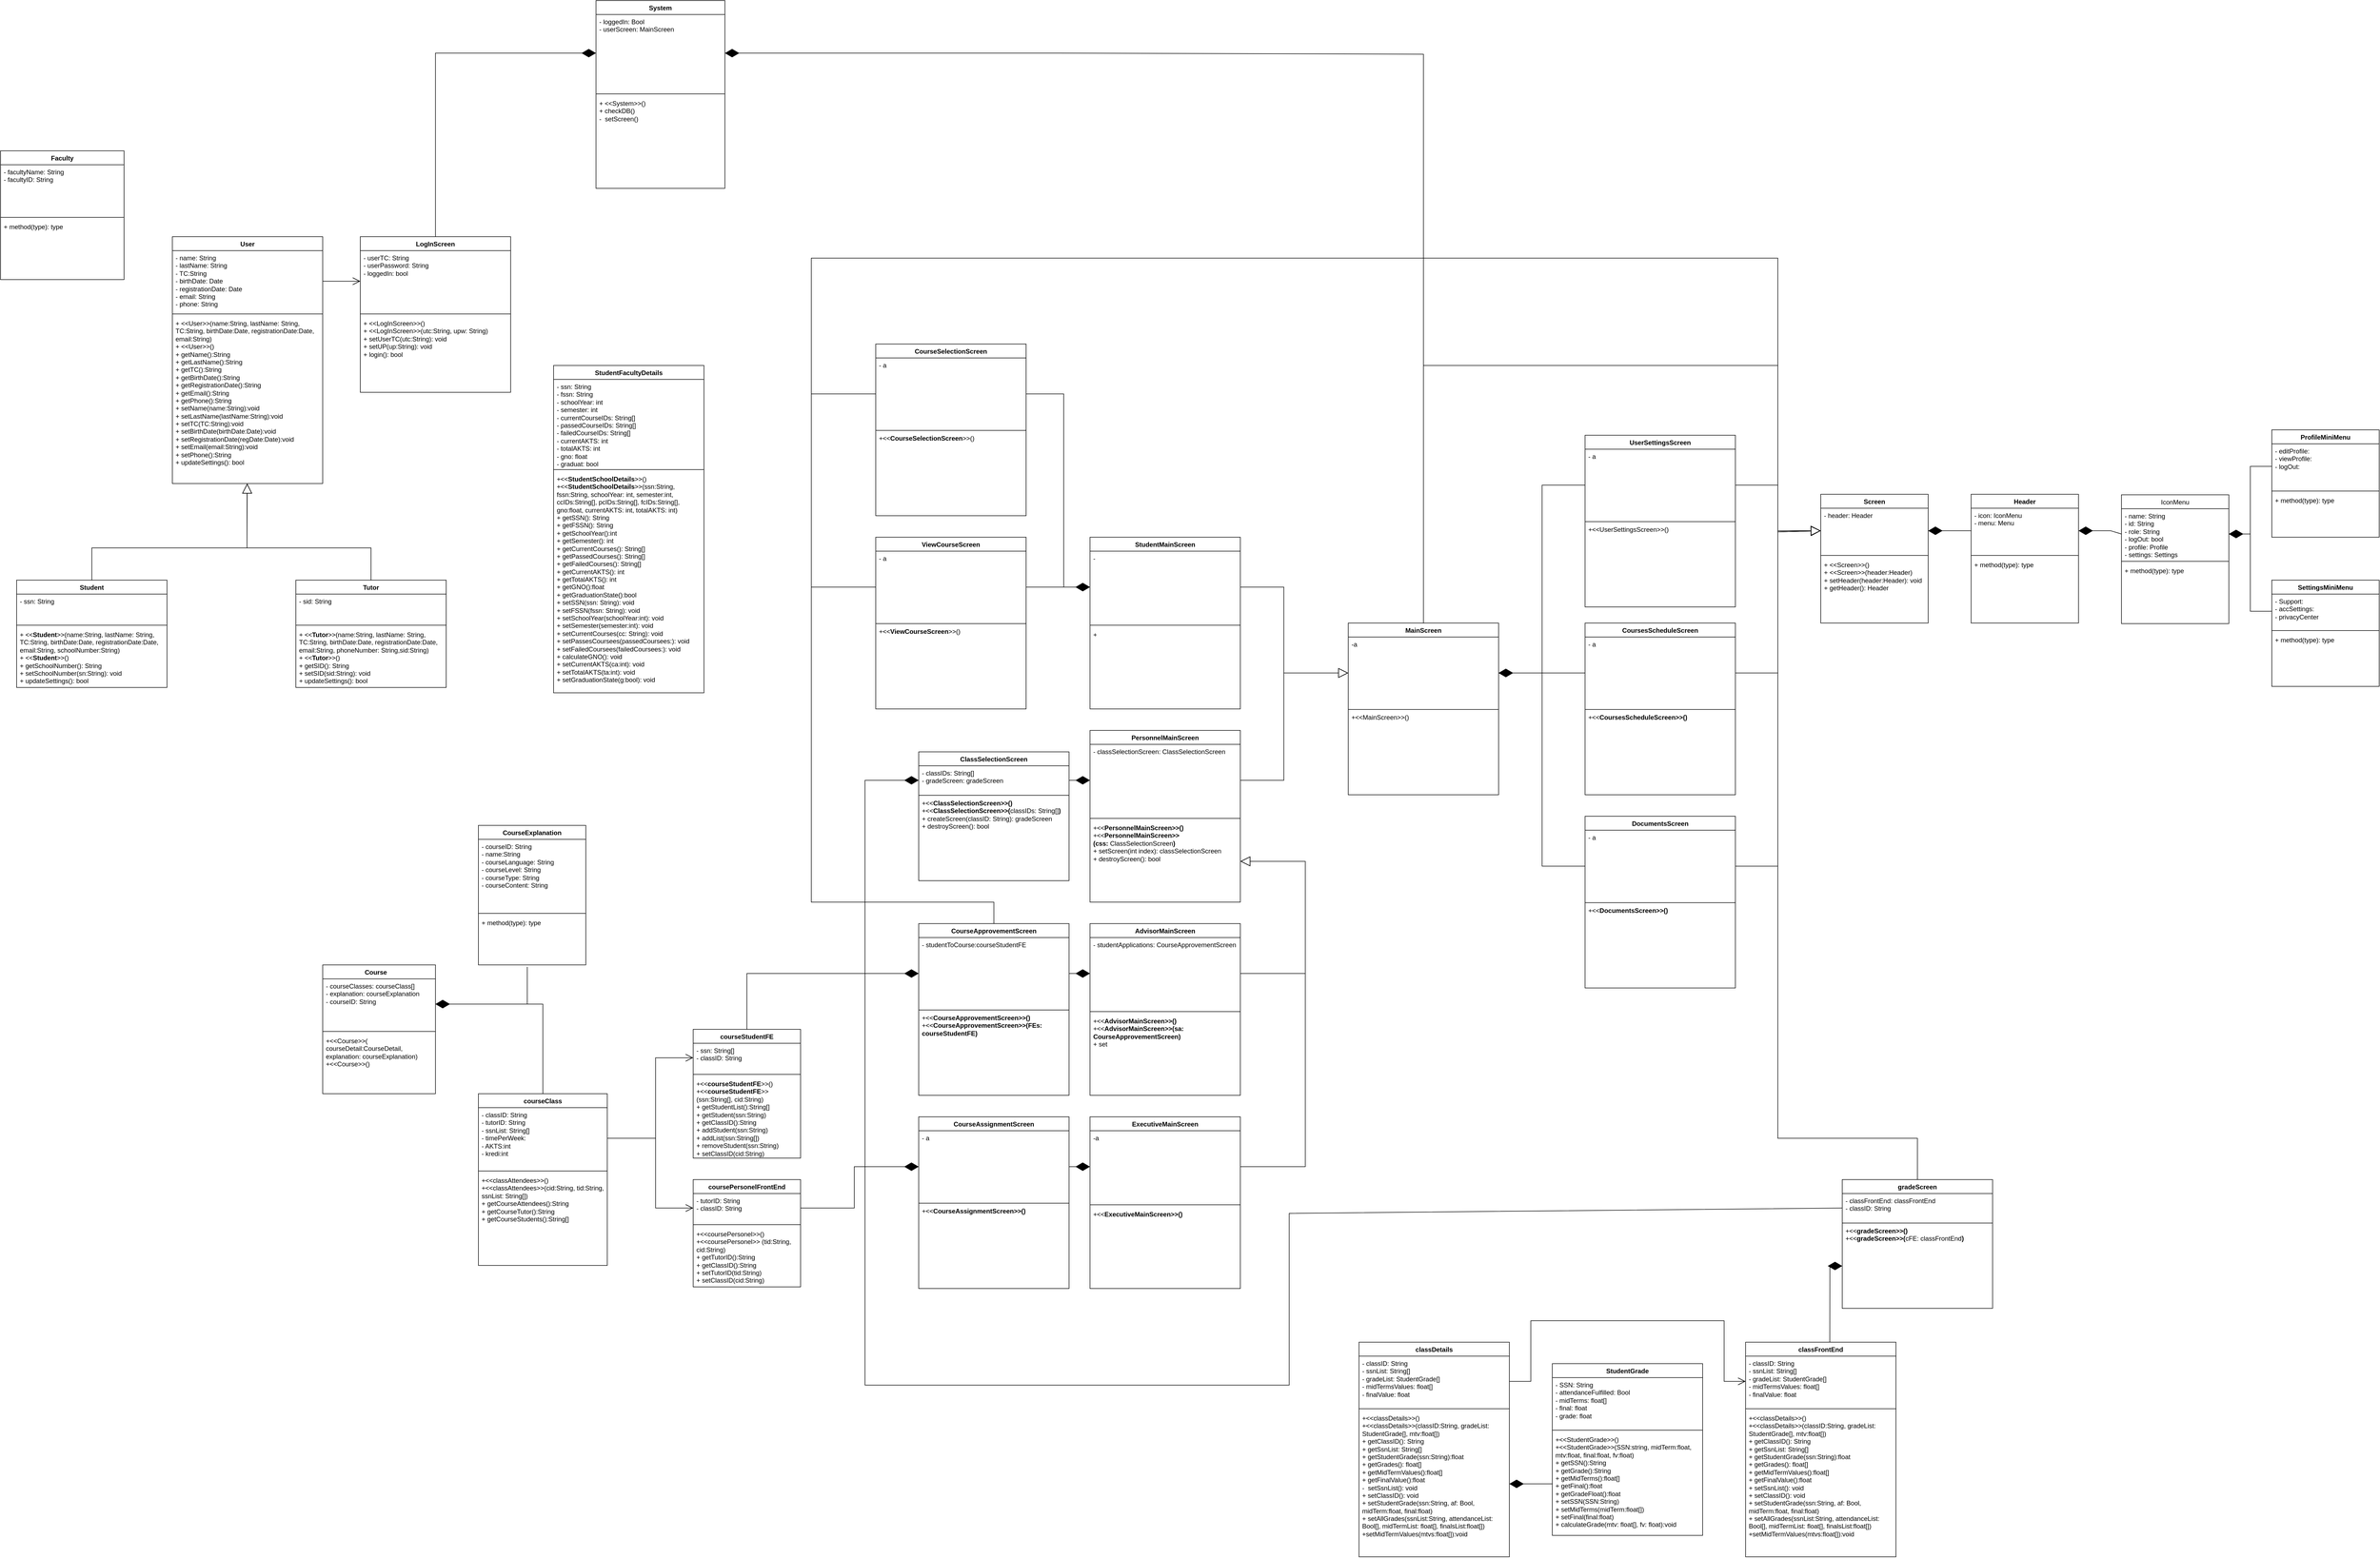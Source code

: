 <mxfile version="24.2.5" type="device">
  <diagram name="Page-1" id="yMaUuFIdD3KTNpkbN59c">
    <mxGraphModel dx="2100" dy="1338" grid="1" gridSize="10" guides="1" tooltips="1" connect="1" arrows="1" fold="1" page="1" pageScale="1" pageWidth="4681" pageHeight="3300" math="0" shadow="0">
      <root>
        <mxCell id="0" />
        <mxCell id="1" parent="0" />
        <mxCell id="qM7zPp-1IVGyh7mEe3ZB-6" value="User" style="swimlane;fontStyle=1;align=center;verticalAlign=top;childLayout=stackLayout;horizontal=1;startSize=26;horizontalStack=0;resizeParent=1;resizeParentMax=0;resizeLast=0;collapsible=1;marginBottom=0;whiteSpace=wrap;html=1;" parent="1" vertex="1">
          <mxGeometry x="450" y="640" width="280" height="460" as="geometry" />
        </mxCell>
        <mxCell id="qM7zPp-1IVGyh7mEe3ZB-7" value="- name: String&lt;div&gt;- lastName: String&lt;br&gt;- TC:String&lt;br&gt;&lt;/div&gt;&lt;div&gt;- birthDate: Date&lt;/div&gt;&lt;div&gt;- registrationDate: Date&lt;/div&gt;&lt;div&gt;- email: String&lt;/div&gt;&lt;div&gt;- phone: String&lt;/div&gt;" style="text;strokeColor=none;fillColor=none;align=left;verticalAlign=top;spacingLeft=4;spacingRight=4;overflow=hidden;rotatable=0;points=[[0,0.5],[1,0.5]];portConstraint=eastwest;whiteSpace=wrap;html=1;" parent="qM7zPp-1IVGyh7mEe3ZB-6" vertex="1">
          <mxGeometry y="26" width="280" height="114" as="geometry" />
        </mxCell>
        <mxCell id="qM7zPp-1IVGyh7mEe3ZB-8" value="" style="line;strokeWidth=1;fillColor=none;align=left;verticalAlign=middle;spacingTop=-1;spacingLeft=3;spacingRight=3;rotatable=0;labelPosition=right;points=[];portConstraint=eastwest;strokeColor=inherit;" parent="qM7zPp-1IVGyh7mEe3ZB-6" vertex="1">
          <mxGeometry y="140" width="280" height="8" as="geometry" />
        </mxCell>
        <mxCell id="qM7zPp-1IVGyh7mEe3ZB-9" value="&lt;div&gt;+ &amp;lt;&amp;lt;User&amp;gt;&amp;gt;(name:String, lastName: String, TC:String, birthDate:Date, registrationDate:Date, email:String)&lt;/div&gt;&lt;div&gt;+ &amp;lt;&amp;lt;User&amp;gt;&amp;gt;()&lt;/div&gt;+ getName():String&lt;div&gt;+ getLastName():String&lt;br&gt;&lt;/div&gt;&lt;div&gt;+ getTC():String&lt;br&gt;&lt;/div&gt;&lt;div&gt;+ getBirthDate():String&lt;br&gt;&lt;/div&gt;&lt;div&gt;+ getRegistrationDate():String&lt;/div&gt;&lt;div&gt;+ getEmail():String&lt;/div&gt;&lt;div&gt;+ getPhone():String&lt;/div&gt;&lt;div&gt;+ setName(name&lt;span style=&quot;background-color: initial;&quot;&gt;:String&lt;/span&gt;&lt;span style=&quot;background-color: initial;&quot;&gt;):void&lt;/span&gt;&lt;/div&gt;&lt;div&gt;&lt;div&gt;+ setLastName(lastName&lt;span style=&quot;background-color: initial;&quot;&gt;:String&lt;/span&gt;&lt;span style=&quot;background-color: initial;&quot;&gt;)&lt;/span&gt;&lt;span style=&quot;background-color: initial;&quot;&gt;:void&lt;/span&gt;&lt;/div&gt;&lt;div&gt;+ setTC(TC:String)&lt;span style=&quot;background-color: initial;&quot;&gt;:void&lt;/span&gt;&lt;br&gt;&lt;/div&gt;&lt;div&gt;+ setBirthDate(birthDate:Date)&lt;span style=&quot;background-color: initial;&quot;&gt;:void&lt;/span&gt;&lt;br&gt;&lt;/div&gt;&lt;div&gt;+ setRegistrationDate(regDate:Date)&lt;span style=&quot;background-color: initial;&quot;&gt;:void&lt;/span&gt;&lt;/div&gt;&lt;div&gt;+ setEmail(email:String)&lt;span style=&quot;background-color: initial;&quot;&gt;:void&lt;/span&gt;&lt;/div&gt;&lt;div&gt;&lt;span style=&quot;background-color: initial;&quot;&gt;+ setPhone():String&lt;/span&gt;&lt;/div&gt;&lt;div&gt;+ updateSettings(): bool&lt;/div&gt;&lt;/div&gt;&lt;div&gt;&lt;br&gt;&lt;/div&gt;" style="text;strokeColor=none;fillColor=none;align=left;verticalAlign=top;spacingLeft=4;spacingRight=4;overflow=hidden;rotatable=0;points=[[0,0.5],[1,0.5]];portConstraint=eastwest;whiteSpace=wrap;html=1;" parent="qM7zPp-1IVGyh7mEe3ZB-6" vertex="1">
          <mxGeometry y="148" width="280" height="312" as="geometry" />
        </mxCell>
        <mxCell id="qM7zPp-1IVGyh7mEe3ZB-10" value="Student" style="swimlane;fontStyle=1;align=center;verticalAlign=top;childLayout=stackLayout;horizontal=1;startSize=26;horizontalStack=0;resizeParent=1;resizeParentMax=0;resizeLast=0;collapsible=1;marginBottom=0;whiteSpace=wrap;html=1;" parent="1" vertex="1">
          <mxGeometry x="160" y="1280" width="280" height="200" as="geometry" />
        </mxCell>
        <mxCell id="qM7zPp-1IVGyh7mEe3ZB-11" value="- ssn: String&lt;div&gt;&lt;br&gt;&lt;/div&gt;" style="text;strokeColor=none;fillColor=none;align=left;verticalAlign=top;spacingLeft=4;spacingRight=4;overflow=hidden;rotatable=0;points=[[0,0.5],[1,0.5]];portConstraint=eastwest;whiteSpace=wrap;html=1;" parent="qM7zPp-1IVGyh7mEe3ZB-10" vertex="1">
          <mxGeometry y="26" width="280" height="54" as="geometry" />
        </mxCell>
        <mxCell id="qM7zPp-1IVGyh7mEe3ZB-12" value="" style="line;strokeWidth=1;fillColor=none;align=left;verticalAlign=middle;spacingTop=-1;spacingLeft=3;spacingRight=3;rotatable=0;labelPosition=right;points=[];portConstraint=eastwest;strokeColor=inherit;" parent="qM7zPp-1IVGyh7mEe3ZB-10" vertex="1">
          <mxGeometry y="80" width="280" height="8" as="geometry" />
        </mxCell>
        <mxCell id="qM7zPp-1IVGyh7mEe3ZB-13" value="&lt;div&gt;+ &amp;lt;&amp;lt;&lt;b&gt;Student&lt;/b&gt;&amp;gt;&amp;gt;(name:String, lastName: String, TC:String, birthDate:Date, registrationDate:Date, email:String, schoolNumber:String)&lt;/div&gt;&lt;div&gt;+ &amp;lt;&amp;lt;&lt;b&gt;Student&lt;/b&gt;&amp;gt;&amp;gt;()&lt;/div&gt;&lt;div&gt;&lt;div&gt;+ getSchoolNumber(): String&lt;/div&gt;&lt;div&gt;+ setSchoolNumber(sn:String): void&lt;/div&gt;&lt;div&gt;+ updateSettings(): bool&amp;nbsp;&lt;br&gt;&lt;div&gt;&lt;div&gt;&lt;br&gt;&lt;/div&gt;&lt;/div&gt;&lt;div&gt;&lt;br&gt;&lt;/div&gt;&lt;/div&gt;&lt;/div&gt;" style="text;strokeColor=none;fillColor=none;align=left;verticalAlign=top;spacingLeft=4;spacingRight=4;overflow=hidden;rotatable=0;points=[[0,0.5],[1,0.5]];portConstraint=eastwest;whiteSpace=wrap;html=1;" parent="qM7zPp-1IVGyh7mEe3ZB-10" vertex="1">
          <mxGeometry y="88" width="280" height="112" as="geometry" />
        </mxCell>
        <mxCell id="qM7zPp-1IVGyh7mEe3ZB-15" value="" style="endArrow=block;endSize=16;endFill=0;html=1;rounded=0;exitX=0.5;exitY=0;exitDx=0;exitDy=0;" parent="1" source="qM7zPp-1IVGyh7mEe3ZB-10" target="qM7zPp-1IVGyh7mEe3ZB-9" edge="1">
          <mxGeometry width="160" relative="1" as="geometry">
            <mxPoint x="319" y="1317.12" as="sourcePoint" />
            <mxPoint x="589" y="1100" as="targetPoint" />
            <Array as="points">
              <mxPoint x="300" y="1220" />
              <mxPoint x="419" y="1220" />
              <mxPoint x="589" y="1220" />
              <mxPoint x="589" y="1167.12" />
            </Array>
          </mxGeometry>
        </mxCell>
        <mxCell id="qM7zPp-1IVGyh7mEe3ZB-16" value="Course&lt;span style=&quot;white-space: pre;&quot;&gt;&#x9;&lt;/span&gt;" style="swimlane;fontStyle=1;align=center;verticalAlign=top;childLayout=stackLayout;horizontal=1;startSize=26;horizontalStack=0;resizeParent=1;resizeParentMax=0;resizeLast=0;collapsible=1;marginBottom=0;whiteSpace=wrap;html=1;" parent="1" vertex="1">
          <mxGeometry x="730" y="1997" width="210" height="240" as="geometry" />
        </mxCell>
        <mxCell id="qM7zPp-1IVGyh7mEe3ZB-17" value="&lt;div&gt;- courseClasses: courseClass[]&lt;/div&gt;&lt;div&gt;- explanation: courseExplanation&lt;/div&gt;&lt;div&gt;- courseID: String&lt;/div&gt;" style="text;strokeColor=none;fillColor=none;align=left;verticalAlign=top;spacingLeft=4;spacingRight=4;overflow=hidden;rotatable=0;points=[[0,0.5],[1,0.5]];portConstraint=eastwest;whiteSpace=wrap;html=1;" parent="qM7zPp-1IVGyh7mEe3ZB-16" vertex="1">
          <mxGeometry y="26" width="210" height="94" as="geometry" />
        </mxCell>
        <mxCell id="qM7zPp-1IVGyh7mEe3ZB-18" value="" style="line;strokeWidth=1;fillColor=none;align=left;verticalAlign=middle;spacingTop=-1;spacingLeft=3;spacingRight=3;rotatable=0;labelPosition=right;points=[];portConstraint=eastwest;strokeColor=inherit;" parent="qM7zPp-1IVGyh7mEe3ZB-16" vertex="1">
          <mxGeometry y="120" width="210" height="8" as="geometry" />
        </mxCell>
        <mxCell id="qM7zPp-1IVGyh7mEe3ZB-19" value="+&amp;lt;&amp;lt;Course&amp;gt;&amp;gt;( courseDetail:CourseDetail, explanation: courseExplanation)&lt;div&gt;+&amp;lt;&amp;lt;Course&amp;gt;&amp;gt;()&lt;br&gt;&lt;div&gt;&lt;br&gt;&lt;/div&gt;&lt;div&gt;&lt;div&gt;&lt;br&gt;&lt;/div&gt;&lt;/div&gt;&lt;/div&gt;" style="text;strokeColor=none;fillColor=none;align=left;verticalAlign=top;spacingLeft=4;spacingRight=4;overflow=hidden;rotatable=0;points=[[0,0.5],[1,0.5]];portConstraint=eastwest;whiteSpace=wrap;html=1;" parent="qM7zPp-1IVGyh7mEe3ZB-16" vertex="1">
          <mxGeometry y="128" width="210" height="112" as="geometry" />
        </mxCell>
        <mxCell id="qM7zPp-1IVGyh7mEe3ZB-28" value="classDetails" style="swimlane;fontStyle=1;align=center;verticalAlign=top;childLayout=stackLayout;horizontal=1;startSize=26;horizontalStack=0;resizeParent=1;resizeParentMax=0;resizeLast=0;collapsible=1;marginBottom=0;whiteSpace=wrap;html=1;" parent="1" vertex="1">
          <mxGeometry x="2660" y="2700" width="280" height="400" as="geometry" />
        </mxCell>
        <mxCell id="qM7zPp-1IVGyh7mEe3ZB-29" value="&lt;div&gt;- classID: String&lt;/div&gt;- ssnList: String[]&lt;div&gt;&lt;div&gt;- gradeList: StudentGrade[]&lt;br&gt;&lt;div&gt;&lt;div&gt;- midTermsValues: float[]&lt;/div&gt;&lt;div&gt;- finalValue: float&lt;/div&gt;&lt;/div&gt;&lt;/div&gt;&lt;/div&gt;" style="text;strokeColor=none;fillColor=none;align=left;verticalAlign=top;spacingLeft=4;spacingRight=4;overflow=hidden;rotatable=0;points=[[0,0.5],[1,0.5]];portConstraint=eastwest;whiteSpace=wrap;html=1;" parent="qM7zPp-1IVGyh7mEe3ZB-28" vertex="1">
          <mxGeometry y="26" width="280" height="94" as="geometry" />
        </mxCell>
        <mxCell id="qM7zPp-1IVGyh7mEe3ZB-30" value="" style="line;strokeWidth=1;fillColor=none;align=left;verticalAlign=middle;spacingTop=-1;spacingLeft=3;spacingRight=3;rotatable=0;labelPosition=right;points=[];portConstraint=eastwest;strokeColor=inherit;" parent="qM7zPp-1IVGyh7mEe3ZB-28" vertex="1">
          <mxGeometry y="120" width="280" height="8" as="geometry" />
        </mxCell>
        <mxCell id="qM7zPp-1IVGyh7mEe3ZB-31" value="+&amp;lt;&amp;lt;classDetails&amp;gt;&amp;gt;()&lt;div&gt;+&amp;lt;&amp;lt;classDetails&amp;gt;&amp;gt;(classID:String, gradeList: StudentGrade[], mtv:float[])&lt;/div&gt;&lt;div&gt;+ getClassID(): String&lt;br&gt;&lt;/div&gt;&lt;div&gt;+ getSsnList: String[]&lt;/div&gt;&lt;div&gt;+ getStudentGrade(ssn:String):float&lt;/div&gt;&lt;div&gt;+ getGrades(): float[]&lt;/div&gt;&lt;div&gt;+ getMidTermValues():float[]&lt;/div&gt;&lt;div&gt;+ getFinalValue():float&lt;/div&gt;&lt;div&gt;-&amp;nbsp; setSsnList(): void&lt;br&gt;&lt;/div&gt;&lt;div&gt;&lt;div&gt;+ setClassID(): void&lt;/div&gt;&lt;div&gt;+ setStudentGrade(ssn:String, af: Bool, midTerm:float, final:float)&lt;/div&gt;&lt;div&gt;+ setAllGrades(ssnList:String, attendanceList: Bool[], midTermList: float[], finalsList:float[])&lt;/div&gt;&lt;/div&gt;&lt;div&gt;+setMidTermValues(mtvs:float[]):void&lt;/div&gt;" style="text;strokeColor=none;fillColor=none;align=left;verticalAlign=top;spacingLeft=4;spacingRight=4;overflow=hidden;rotatable=0;points=[[0,0.5],[1,0.5]];portConstraint=eastwest;whiteSpace=wrap;html=1;" parent="qM7zPp-1IVGyh7mEe3ZB-28" vertex="1">
          <mxGeometry y="128" width="280" height="272" as="geometry" />
        </mxCell>
        <mxCell id="NCjATkbhonARK2yAdgAY-1" value="Tutor" style="swimlane;fontStyle=1;align=center;verticalAlign=top;childLayout=stackLayout;horizontal=1;startSize=26;horizontalStack=0;resizeParent=1;resizeParentMax=0;resizeLast=0;collapsible=1;marginBottom=0;whiteSpace=wrap;html=1;" parent="1" vertex="1">
          <mxGeometry x="680" y="1280" width="280" height="200" as="geometry" />
        </mxCell>
        <mxCell id="NCjATkbhonARK2yAdgAY-2" value="&lt;div&gt;- sid: String&lt;/div&gt;&lt;div&gt;&lt;div&gt;&lt;br&gt;&lt;/div&gt;&lt;/div&gt;" style="text;strokeColor=none;fillColor=none;align=left;verticalAlign=top;spacingLeft=4;spacingRight=4;overflow=hidden;rotatable=0;points=[[0,0.5],[1,0.5]];portConstraint=eastwest;whiteSpace=wrap;html=1;" parent="NCjATkbhonARK2yAdgAY-1" vertex="1">
          <mxGeometry y="26" width="280" height="54" as="geometry" />
        </mxCell>
        <mxCell id="NCjATkbhonARK2yAdgAY-3" value="" style="line;strokeWidth=1;fillColor=none;align=left;verticalAlign=middle;spacingTop=-1;spacingLeft=3;spacingRight=3;rotatable=0;labelPosition=right;points=[];portConstraint=eastwest;strokeColor=inherit;" parent="NCjATkbhonARK2yAdgAY-1" vertex="1">
          <mxGeometry y="80" width="280" height="8" as="geometry" />
        </mxCell>
        <mxCell id="NCjATkbhonARK2yAdgAY-4" value="&lt;div&gt;+ &amp;lt;&amp;lt;&lt;span style=&quot;font-weight: 700; text-align: center;&quot;&gt;Tutor&lt;/span&gt;&amp;gt;&amp;gt;(name:String, lastName: String, TC:String, birthDate:Date, registrationDate:Date, email:String, phoneNumber: String,sid:String)&lt;/div&gt;&lt;div&gt;+ &amp;lt;&amp;lt;&lt;span style=&quot;font-weight: 700; text-align: center;&quot;&gt;Tutor&lt;/span&gt;&amp;gt;&amp;gt;()&lt;/div&gt;&lt;div&gt;&lt;div&gt;+ getSID(): String&lt;/div&gt;&lt;div&gt;+ setSID(sid:String): void&lt;/div&gt;&lt;div&gt;+ updateSettings(): bool&amp;nbsp;&lt;br&gt;&lt;div&gt;&lt;br&gt;&lt;/div&gt;&lt;div&gt;&lt;br&gt;&lt;/div&gt;&lt;/div&gt;&lt;/div&gt;" style="text;strokeColor=none;fillColor=none;align=left;verticalAlign=top;spacingLeft=4;spacingRight=4;overflow=hidden;rotatable=0;points=[[0,0.5],[1,0.5]];portConstraint=eastwest;whiteSpace=wrap;html=1;" parent="NCjATkbhonARK2yAdgAY-1" vertex="1">
          <mxGeometry y="88" width="280" height="112" as="geometry" />
        </mxCell>
        <mxCell id="NCjATkbhonARK2yAdgAY-6" value="courseClass" style="swimlane;fontStyle=1;align=center;verticalAlign=top;childLayout=stackLayout;horizontal=1;startSize=26;horizontalStack=0;resizeParent=1;resizeParentMax=0;resizeLast=0;collapsible=1;marginBottom=0;whiteSpace=wrap;html=1;" parent="1" vertex="1">
          <mxGeometry x="1020" y="2237" width="240" height="320" as="geometry" />
        </mxCell>
        <mxCell id="NCjATkbhonARK2yAdgAY-7" value="&lt;div&gt;- classID: String&lt;br&gt;&lt;/div&gt;- tutorID: String&lt;div&gt;- ssnList: String[]&lt;/div&gt;&lt;div&gt;&lt;span style=&quot;background-color: initial;&quot;&gt;- timePerWeek:&amp;nbsp;&lt;/span&gt;&lt;/div&gt;&lt;div&gt;&lt;div&gt;- AKTS:int&lt;/div&gt;&lt;div&gt;- kredi:int&lt;/div&gt;&lt;/div&gt;" style="text;strokeColor=none;fillColor=none;align=left;verticalAlign=top;spacingLeft=4;spacingRight=4;overflow=hidden;rotatable=0;points=[[0,0.5],[1,0.5]];portConstraint=eastwest;whiteSpace=wrap;html=1;" parent="NCjATkbhonARK2yAdgAY-6" vertex="1">
          <mxGeometry y="26" width="240" height="114" as="geometry" />
        </mxCell>
        <mxCell id="NCjATkbhonARK2yAdgAY-8" value="" style="line;strokeWidth=1;fillColor=none;align=left;verticalAlign=middle;spacingTop=-1;spacingLeft=3;spacingRight=3;rotatable=0;labelPosition=right;points=[];portConstraint=eastwest;strokeColor=inherit;" parent="NCjATkbhonARK2yAdgAY-6" vertex="1">
          <mxGeometry y="140" width="240" height="8" as="geometry" />
        </mxCell>
        <mxCell id="NCjATkbhonARK2yAdgAY-9" value="+&amp;lt;&amp;lt;classAttendees&amp;gt;&amp;gt;()&lt;div&gt;+&amp;lt;&amp;lt;classAttendees&amp;gt;&amp;gt;(cid:String, tid:String, ssnList: String[])&lt;/div&gt;&lt;div&gt;+ getCourseAttendees():String&lt;/div&gt;&lt;div&gt;+ getCourseTutor():String&lt;/div&gt;&lt;div&gt;+ getCourseStudents():String[]&lt;/div&gt;&lt;div&gt;&lt;br&gt;&lt;/div&gt;" style="text;strokeColor=none;fillColor=none;align=left;verticalAlign=top;spacingLeft=4;spacingRight=4;overflow=hidden;rotatable=0;points=[[0,0.5],[1,0.5]];portConstraint=eastwest;whiteSpace=wrap;html=1;" parent="NCjATkbhonARK2yAdgAY-6" vertex="1">
          <mxGeometry y="148" width="240" height="172" as="geometry" />
        </mxCell>
        <mxCell id="NCjATkbhonARK2yAdgAY-12" value="" style="endArrow=block;endSize=16;endFill=0;html=1;rounded=0;exitX=0.5;exitY=0;exitDx=0;exitDy=0;" parent="1" source="NCjATkbhonARK2yAdgAY-1" edge="1" target="qM7zPp-1IVGyh7mEe3ZB-9">
          <mxGeometry width="160" relative="1" as="geometry">
            <mxPoint x="919" y="1220" as="sourcePoint" />
            <mxPoint x="589" y="1104" as="targetPoint" />
            <Array as="points">
              <mxPoint x="820" y="1220" />
              <mxPoint x="589" y="1220" />
            </Array>
          </mxGeometry>
        </mxCell>
        <mxCell id="Gqpnd17lANNPw4p3Wz9e-21" value="AdvisorMainScreen" style="swimlane;fontStyle=1;align=center;verticalAlign=top;childLayout=stackLayout;horizontal=1;startSize=26;horizontalStack=0;resizeParent=1;resizeParentMax=0;resizeLast=0;collapsible=1;marginBottom=0;whiteSpace=wrap;html=1;" parent="1" vertex="1">
          <mxGeometry x="2159" y="1920" width="280" height="320" as="geometry" />
        </mxCell>
        <mxCell id="Gqpnd17lANNPw4p3Wz9e-22" value="-&amp;nbsp;&lt;span style=&quot;&quot;&gt;studentApplications:&amp;nbsp;&lt;/span&gt;&lt;span style=&quot;background-color: initial;&quot;&gt;CourseApprovementScreen&lt;/span&gt;" style="text;strokeColor=none;fillColor=none;align=left;verticalAlign=top;spacingLeft=4;spacingRight=4;overflow=hidden;rotatable=0;points=[[0,0.5],[1,0.5]];portConstraint=eastwest;html=1;whiteSpace=wrap;" parent="Gqpnd17lANNPw4p3Wz9e-21" vertex="1">
          <mxGeometry y="26" width="280" height="134" as="geometry" />
        </mxCell>
        <mxCell id="Gqpnd17lANNPw4p3Wz9e-23" value="" style="line;strokeWidth=1;fillColor=none;align=left;verticalAlign=middle;spacingTop=-1;spacingLeft=3;spacingRight=3;rotatable=0;labelPosition=right;points=[];portConstraint=eastwest;strokeColor=inherit;" parent="Gqpnd17lANNPw4p3Wz9e-21" vertex="1">
          <mxGeometry y="160" width="280" height="8" as="geometry" />
        </mxCell>
        <mxCell id="Gqpnd17lANNPw4p3Wz9e-24" value="+&amp;lt;&amp;lt;&lt;span style=&quot;font-weight: 700; text-align: center;&quot;&gt;AdvisorMainScreen&amp;gt;&amp;gt;()&lt;/span&gt;&lt;div&gt;+&amp;lt;&amp;lt;&lt;span style=&quot;font-weight: 700; text-align: center;&quot;&gt;AdvisorMainScreen&amp;gt;&amp;gt;(sa: CourseApprovementScreen)&lt;/span&gt;&lt;span style=&quot;font-weight: 700; text-align: center;&quot;&gt;&lt;br&gt;&lt;/span&gt;&lt;/div&gt;&lt;div&gt;&lt;span style=&quot;text-align: center;&quot;&gt;+ set&lt;/span&gt;&lt;/div&gt;" style="text;strokeColor=none;fillColor=none;align=left;verticalAlign=top;spacingLeft=4;spacingRight=4;overflow=hidden;rotatable=0;points=[[0,0.5],[1,0.5]];portConstraint=eastwest;whiteSpace=wrap;html=1;" parent="Gqpnd17lANNPw4p3Wz9e-21" vertex="1">
          <mxGeometry y="168" width="280" height="152" as="geometry" />
        </mxCell>
        <mxCell id="Gqpnd17lANNPw4p3Wz9e-25" value="ExecutiveMainScreen" style="swimlane;fontStyle=1;align=center;verticalAlign=top;childLayout=stackLayout;horizontal=1;startSize=26;horizontalStack=0;resizeParent=1;resizeParentMax=0;resizeLast=0;collapsible=1;marginBottom=0;whiteSpace=wrap;html=1;" parent="1" vertex="1">
          <mxGeometry x="2159" y="2280" width="280" height="320" as="geometry" />
        </mxCell>
        <mxCell id="Gqpnd17lANNPw4p3Wz9e-26" value="-a" style="text;strokeColor=none;fillColor=none;align=left;verticalAlign=top;spacingLeft=4;spacingRight=4;overflow=hidden;rotatable=0;points=[[0,0.5],[1,0.5]];portConstraint=eastwest;whiteSpace=wrap;html=1;" parent="Gqpnd17lANNPw4p3Wz9e-25" vertex="1">
          <mxGeometry y="26" width="280" height="134" as="geometry" />
        </mxCell>
        <mxCell id="Gqpnd17lANNPw4p3Wz9e-27" value="" style="line;strokeWidth=1;fillColor=none;align=left;verticalAlign=middle;spacingTop=-1;spacingLeft=3;spacingRight=3;rotatable=0;labelPosition=right;points=[];portConstraint=eastwest;strokeColor=inherit;" parent="Gqpnd17lANNPw4p3Wz9e-25" vertex="1">
          <mxGeometry y="160" width="280" height="8" as="geometry" />
        </mxCell>
        <mxCell id="Gqpnd17lANNPw4p3Wz9e-28" value="+&amp;lt;&amp;lt;&lt;span style=&quot;font-weight: 700; text-align: center;&quot;&gt;ExecutiveMainScreen&amp;gt;&amp;gt;()&lt;/span&gt;" style="text;strokeColor=none;fillColor=none;align=left;verticalAlign=top;spacingLeft=4;spacingRight=4;overflow=hidden;rotatable=0;points=[[0,0.5],[1,0.5]];portConstraint=eastwest;whiteSpace=wrap;html=1;" parent="Gqpnd17lANNPw4p3Wz9e-25" vertex="1">
          <mxGeometry y="168" width="280" height="152" as="geometry" />
        </mxCell>
        <mxCell id="Gqpnd17lANNPw4p3Wz9e-30" value="MainScreen" style="swimlane;fontStyle=1;align=center;verticalAlign=top;childLayout=stackLayout;horizontal=1;startSize=26;horizontalStack=0;resizeParent=1;resizeParentMax=0;resizeLast=0;collapsible=1;marginBottom=0;whiteSpace=wrap;html=1;" parent="1" vertex="1">
          <mxGeometry x="2640" y="1360" width="280" height="320" as="geometry" />
        </mxCell>
        <mxCell id="Gqpnd17lANNPw4p3Wz9e-31" value="-a" style="text;strokeColor=none;fillColor=none;align=left;verticalAlign=top;spacingLeft=4;spacingRight=4;overflow=hidden;rotatable=0;points=[[0,0.5],[1,0.5]];portConstraint=eastwest;whiteSpace=wrap;html=1;" parent="Gqpnd17lANNPw4p3Wz9e-30" vertex="1">
          <mxGeometry y="26" width="280" height="134" as="geometry" />
        </mxCell>
        <mxCell id="Gqpnd17lANNPw4p3Wz9e-32" value="" style="line;strokeWidth=1;fillColor=none;align=left;verticalAlign=middle;spacingTop=-1;spacingLeft=3;spacingRight=3;rotatable=0;labelPosition=right;points=[];portConstraint=eastwest;strokeColor=inherit;" parent="Gqpnd17lANNPw4p3Wz9e-30" vertex="1">
          <mxGeometry y="160" width="280" height="2" as="geometry" />
        </mxCell>
        <mxCell id="Gqpnd17lANNPw4p3Wz9e-33" value="+&amp;lt;&amp;lt;MainScreen&amp;gt;&amp;gt;()" style="text;strokeColor=none;fillColor=none;align=left;verticalAlign=top;spacingLeft=4;spacingRight=4;overflow=hidden;rotatable=0;points=[[0,0.5],[1,0.5]];portConstraint=eastwest;whiteSpace=wrap;html=1;" parent="Gqpnd17lANNPw4p3Wz9e-30" vertex="1">
          <mxGeometry y="162" width="280" height="158" as="geometry" />
        </mxCell>
        <mxCell id="Gqpnd17lANNPw4p3Wz9e-37" value="PersonnelMainScreen" style="swimlane;fontStyle=1;align=center;verticalAlign=top;childLayout=stackLayout;horizontal=1;startSize=26;horizontalStack=0;resizeParent=1;resizeParentMax=0;resizeLast=0;collapsible=1;marginBottom=0;whiteSpace=wrap;html=1;" parent="1" vertex="1">
          <mxGeometry x="2159" y="1560" width="280" height="320" as="geometry" />
        </mxCell>
        <mxCell id="Gqpnd17lANNPw4p3Wz9e-38" value="- c&lt;span style=&quot;text-align: center;&quot;&gt;lassSelectionScreen&lt;/span&gt;:&amp;nbsp;&lt;span style=&quot;text-align: center;&quot;&gt;ClassSelectionScreen&lt;/span&gt;" style="text;strokeColor=none;fillColor=none;align=left;verticalAlign=top;spacingLeft=4;spacingRight=4;overflow=hidden;rotatable=0;points=[[0,0.5],[1,0.5]];portConstraint=eastwest;whiteSpace=wrap;html=1;" parent="Gqpnd17lANNPw4p3Wz9e-37" vertex="1">
          <mxGeometry y="26" width="280" height="134" as="geometry" />
        </mxCell>
        <mxCell id="Gqpnd17lANNPw4p3Wz9e-39" value="" style="line;strokeWidth=1;fillColor=none;align=left;verticalAlign=middle;spacingTop=-1;spacingLeft=3;spacingRight=3;rotatable=0;labelPosition=right;points=[];portConstraint=eastwest;strokeColor=inherit;" parent="Gqpnd17lANNPw4p3Wz9e-37" vertex="1">
          <mxGeometry y="160" width="280" height="8" as="geometry" />
        </mxCell>
        <mxCell id="Gqpnd17lANNPw4p3Wz9e-40" value="+&amp;lt;&amp;lt;&lt;span style=&quot;font-weight: 700; text-align: center;&quot;&gt;PersonnelMainScreen&amp;gt;&amp;gt;()&lt;/span&gt;&lt;div&gt;+&amp;lt;&amp;lt;&lt;span style=&quot;font-weight: 700; text-align: center;&quot;&gt;PersonnelMainScreen&amp;gt;&amp;gt;(css:&lt;/span&gt;&lt;span style=&quot;text-align: center;&quot;&gt;&amp;nbsp;ClassSelectionScreen&lt;/span&gt;&lt;span style=&quot;font-weight: 700; text-align: center;&quot;&gt;)&lt;/span&gt;&lt;span style=&quot;font-weight: 700; text-align: center;&quot;&gt;&lt;br&gt;&lt;/span&gt;&lt;/div&gt;&lt;div&gt;&lt;span style=&quot;text-align: center;&quot;&gt;+ setScreen(int index):&amp;nbsp;&lt;/span&gt;&lt;span style=&quot;background-color: initial;&quot;&gt;c&lt;/span&gt;&lt;span style=&quot;background-color: initial; text-align: center;&quot;&gt;lassSelectionScreen&lt;/span&gt;&lt;/div&gt;&lt;div&gt;&lt;span style=&quot;background-color: initial; text-align: center;&quot;&gt;+ destroyScreen(): bool&lt;/span&gt;&lt;/div&gt;" style="text;strokeColor=none;fillColor=none;align=left;verticalAlign=top;spacingLeft=4;spacingRight=4;overflow=hidden;rotatable=0;points=[[0,0.5],[1,0.5]];portConstraint=eastwest;whiteSpace=wrap;html=1;" parent="Gqpnd17lANNPw4p3Wz9e-37" vertex="1">
          <mxGeometry y="168" width="280" height="152" as="geometry" />
        </mxCell>
        <mxCell id="Gqpnd17lANNPw4p3Wz9e-41" value="StudentMainScreen" style="swimlane;fontStyle=1;align=center;verticalAlign=top;childLayout=stackLayout;horizontal=1;startSize=26;horizontalStack=0;resizeParent=1;resizeParentMax=0;resizeLast=0;collapsible=1;marginBottom=0;whiteSpace=wrap;html=1;" parent="1" vertex="1">
          <mxGeometry x="2159" y="1200" width="280" height="320" as="geometry" />
        </mxCell>
        <mxCell id="Gqpnd17lANNPw4p3Wz9e-42" value="-&amp;nbsp;" style="text;strokeColor=none;fillColor=none;align=left;verticalAlign=top;spacingLeft=4;spacingRight=4;overflow=hidden;rotatable=0;points=[[0,0.5],[1,0.5]];portConstraint=eastwest;whiteSpace=wrap;html=1;" parent="Gqpnd17lANNPw4p3Wz9e-41" vertex="1">
          <mxGeometry y="26" width="280" height="134" as="geometry" />
        </mxCell>
        <mxCell id="Gqpnd17lANNPw4p3Wz9e-43" value="" style="line;strokeWidth=1;fillColor=none;align=left;verticalAlign=middle;spacingTop=-1;spacingLeft=3;spacingRight=3;rotatable=0;labelPosition=right;points=[];portConstraint=eastwest;strokeColor=inherit;" parent="Gqpnd17lANNPw4p3Wz9e-41" vertex="1">
          <mxGeometry y="160" width="280" height="8" as="geometry" />
        </mxCell>
        <mxCell id="Gqpnd17lANNPw4p3Wz9e-44" value="+&amp;nbsp;" style="text;strokeColor=none;fillColor=none;align=left;verticalAlign=top;spacingLeft=4;spacingRight=4;overflow=hidden;rotatable=0;points=[[0,0.5],[1,0.5]];portConstraint=eastwest;whiteSpace=wrap;html=1;" parent="Gqpnd17lANNPw4p3Wz9e-41" vertex="1">
          <mxGeometry y="168" width="280" height="152" as="geometry" />
        </mxCell>
        <mxCell id="Gqpnd17lANNPw4p3Wz9e-49" value="System" style="swimlane;fontStyle=1;align=center;verticalAlign=top;childLayout=stackLayout;horizontal=1;startSize=26;horizontalStack=0;resizeParent=1;resizeParentMax=0;resizeLast=0;collapsible=1;marginBottom=0;whiteSpace=wrap;html=1;" parent="1" vertex="1">
          <mxGeometry x="1239" y="200" width="240" height="350" as="geometry" />
        </mxCell>
        <mxCell id="Gqpnd17lANNPw4p3Wz9e-50" value="- loggedIn: Bool&lt;div&gt;- userScreen: MainScreen&lt;/div&gt;&lt;div&gt;&lt;br&gt;&lt;/div&gt;" style="text;strokeColor=none;fillColor=none;align=left;verticalAlign=top;spacingLeft=4;spacingRight=4;overflow=hidden;rotatable=0;points=[[0,0.5],[1,0.5]];portConstraint=eastwest;whiteSpace=wrap;html=1;" parent="Gqpnd17lANNPw4p3Wz9e-49" vertex="1">
          <mxGeometry y="26" width="240" height="144" as="geometry" />
        </mxCell>
        <mxCell id="Gqpnd17lANNPw4p3Wz9e-51" value="" style="line;strokeWidth=1;fillColor=none;align=left;verticalAlign=middle;spacingTop=-1;spacingLeft=3;spacingRight=3;rotatable=0;labelPosition=right;points=[];portConstraint=eastwest;strokeColor=inherit;" parent="Gqpnd17lANNPw4p3Wz9e-49" vertex="1">
          <mxGeometry y="170" width="240" height="8" as="geometry" />
        </mxCell>
        <mxCell id="Gqpnd17lANNPw4p3Wz9e-52" value="+ &amp;lt;&amp;lt;System&amp;gt;&amp;gt;()&lt;div&gt;+ checkDB()&lt;/div&gt;&lt;div&gt;-&amp;nbsp; setScreen()&lt;/div&gt;" style="text;strokeColor=none;fillColor=none;align=left;verticalAlign=top;spacingLeft=4;spacingRight=4;overflow=hidden;rotatable=0;points=[[0,0.5],[1,0.5]];portConstraint=eastwest;whiteSpace=wrap;html=1;" parent="Gqpnd17lANNPw4p3Wz9e-49" vertex="1">
          <mxGeometry y="178" width="240" height="172" as="geometry" />
        </mxCell>
        <mxCell id="Gqpnd17lANNPw4p3Wz9e-56" value="LogInScreen" style="swimlane;fontStyle=1;align=center;verticalAlign=top;childLayout=stackLayout;horizontal=1;startSize=26;horizontalStack=0;resizeParent=1;resizeParentMax=0;resizeLast=0;collapsible=1;marginBottom=0;whiteSpace=wrap;html=1;" parent="1" vertex="1">
          <mxGeometry x="800" y="640" width="280" height="290" as="geometry" />
        </mxCell>
        <mxCell id="Gqpnd17lANNPw4p3Wz9e-57" value="- userTC: String&lt;div&gt;- userPassword: String&lt;/div&gt;&lt;div&gt;- loggedIn: bool&lt;/div&gt;" style="text;strokeColor=none;fillColor=none;align=left;verticalAlign=top;spacingLeft=4;spacingRight=4;overflow=hidden;rotatable=0;points=[[0,0.5],[1,0.5]];portConstraint=eastwest;whiteSpace=wrap;html=1;" parent="Gqpnd17lANNPw4p3Wz9e-56" vertex="1">
          <mxGeometry y="26" width="280" height="114" as="geometry" />
        </mxCell>
        <mxCell id="Gqpnd17lANNPw4p3Wz9e-58" value="" style="line;strokeWidth=1;fillColor=none;align=left;verticalAlign=middle;spacingTop=-1;spacingLeft=3;spacingRight=3;rotatable=0;labelPosition=right;points=[];portConstraint=eastwest;strokeColor=inherit;" parent="Gqpnd17lANNPw4p3Wz9e-56" vertex="1">
          <mxGeometry y="140" width="280" height="8" as="geometry" />
        </mxCell>
        <mxCell id="Gqpnd17lANNPw4p3Wz9e-59" value="+ &amp;lt;&amp;lt;LogInScreen&amp;gt;&amp;gt;()&lt;div&gt;+ &amp;lt;&amp;lt;LogInScreen&amp;gt;&amp;gt;(utc:String, upw: String)&lt;br&gt;&lt;div&gt;+ setUserTC(utc:String): void&lt;/div&gt;&lt;div&gt;+ setUP(up:String): void&lt;/div&gt;&lt;div&gt;+ login(): bool&lt;/div&gt;&lt;/div&gt;" style="text;strokeColor=none;fillColor=none;align=left;verticalAlign=top;spacingLeft=4;spacingRight=4;overflow=hidden;rotatable=0;points=[[0,0.5],[1,0.5]];portConstraint=eastwest;whiteSpace=wrap;html=1;" parent="Gqpnd17lANNPw4p3Wz9e-56" vertex="1">
          <mxGeometry y="148" width="280" height="142" as="geometry" />
        </mxCell>
        <mxCell id="Gqpnd17lANNPw4p3Wz9e-66" value="" style="endArrow=diamondThin;endFill=1;endSize=24;html=1;rounded=0;exitX=0.5;exitY=0;exitDx=0;exitDy=0;entryX=0;entryY=0.5;entryDx=0;entryDy=0;" parent="1" source="Gqpnd17lANNPw4p3Wz9e-56" target="Gqpnd17lANNPw4p3Wz9e-50" edge="1">
          <mxGeometry width="160" relative="1" as="geometry">
            <mxPoint x="1030" y="520" as="sourcePoint" />
            <mxPoint x="1190" y="520" as="targetPoint" />
            <Array as="points">
              <mxPoint x="940" y="298" />
            </Array>
          </mxGeometry>
        </mxCell>
        <mxCell id="Gqpnd17lANNPw4p3Wz9e-67" value="" style="endArrow=diamondThin;endFill=1;endSize=24;html=1;rounded=0;entryX=1;entryY=0.5;entryDx=0;entryDy=0;exitX=0.5;exitY=0;exitDx=0;exitDy=0;" parent="1" source="Gqpnd17lANNPw4p3Wz9e-30" target="Gqpnd17lANNPw4p3Wz9e-50" edge="1">
          <mxGeometry width="160" relative="1" as="geometry">
            <mxPoint x="2180" y="880" as="sourcePoint" />
            <mxPoint x="1860" y="520" as="targetPoint" />
            <Array as="points">
              <mxPoint x="2780" y="300" />
              <mxPoint x="2099" y="298" />
              <mxPoint x="1619" y="298" />
            </Array>
          </mxGeometry>
        </mxCell>
        <mxCell id="Gqpnd17lANNPw4p3Wz9e-69" value="UserSettingsScreen" style="swimlane;fontStyle=1;align=center;verticalAlign=top;childLayout=stackLayout;horizontal=1;startSize=26;horizontalStack=0;resizeParent=1;resizeParentMax=0;resizeLast=0;collapsible=1;marginBottom=0;whiteSpace=wrap;html=1;" parent="1" vertex="1">
          <mxGeometry x="3081" y="1010" width="280" height="320" as="geometry" />
        </mxCell>
        <mxCell id="Gqpnd17lANNPw4p3Wz9e-70" value="- a" style="text;strokeColor=none;fillColor=none;align=left;verticalAlign=top;spacingLeft=4;spacingRight=4;overflow=hidden;rotatable=0;points=[[0,0.5],[1,0.5]];portConstraint=eastwest;whiteSpace=wrap;html=1;" parent="Gqpnd17lANNPw4p3Wz9e-69" vertex="1">
          <mxGeometry y="26" width="280" height="134" as="geometry" />
        </mxCell>
        <mxCell id="Gqpnd17lANNPw4p3Wz9e-71" value="" style="line;strokeWidth=1;fillColor=none;align=left;verticalAlign=middle;spacingTop=-1;spacingLeft=3;spacingRight=3;rotatable=0;labelPosition=right;points=[];portConstraint=eastwest;strokeColor=inherit;" parent="Gqpnd17lANNPw4p3Wz9e-69" vertex="1">
          <mxGeometry y="160" width="280" height="2" as="geometry" />
        </mxCell>
        <mxCell id="Gqpnd17lANNPw4p3Wz9e-72" value="+&amp;lt;&amp;lt;UserSettingsScreen&amp;gt;&amp;gt;()" style="text;strokeColor=none;fillColor=none;align=left;verticalAlign=top;spacingLeft=4;spacingRight=4;overflow=hidden;rotatable=0;points=[[0,0.5],[1,0.5]];portConstraint=eastwest;whiteSpace=wrap;html=1;" parent="Gqpnd17lANNPw4p3Wz9e-69" vertex="1">
          <mxGeometry y="162" width="280" height="158" as="geometry" />
        </mxCell>
        <mxCell id="Gqpnd17lANNPw4p3Wz9e-73" value="CoursesScheduleScreen" style="swimlane;fontStyle=1;align=center;verticalAlign=top;childLayout=stackLayout;horizontal=1;startSize=26;horizontalStack=0;resizeParent=1;resizeParentMax=0;resizeLast=0;collapsible=1;marginBottom=0;whiteSpace=wrap;html=1;" parent="1" vertex="1">
          <mxGeometry x="3081" y="1360" width="280" height="320" as="geometry" />
        </mxCell>
        <mxCell id="Gqpnd17lANNPw4p3Wz9e-74" value="- a" style="text;strokeColor=none;fillColor=none;align=left;verticalAlign=top;spacingLeft=4;spacingRight=4;overflow=hidden;rotatable=0;points=[[0,0.5],[1,0.5]];portConstraint=eastwest;whiteSpace=wrap;html=1;" parent="Gqpnd17lANNPw4p3Wz9e-73" vertex="1">
          <mxGeometry y="26" width="280" height="134" as="geometry" />
        </mxCell>
        <mxCell id="Gqpnd17lANNPw4p3Wz9e-75" value="" style="line;strokeWidth=1;fillColor=none;align=left;verticalAlign=middle;spacingTop=-1;spacingLeft=3;spacingRight=3;rotatable=0;labelPosition=right;points=[];portConstraint=eastwest;strokeColor=inherit;" parent="Gqpnd17lANNPw4p3Wz9e-73" vertex="1">
          <mxGeometry y="160" width="280" height="2" as="geometry" />
        </mxCell>
        <mxCell id="Gqpnd17lANNPw4p3Wz9e-76" value="+&amp;lt;&amp;lt;&lt;span style=&quot;font-weight: 700; text-align: center;&quot;&gt;CoursesScheduleScreen&amp;gt;&amp;gt;()&lt;/span&gt;" style="text;strokeColor=none;fillColor=none;align=left;verticalAlign=top;spacingLeft=4;spacingRight=4;overflow=hidden;rotatable=0;points=[[0,0.5],[1,0.5]];portConstraint=eastwest;whiteSpace=wrap;html=1;" parent="Gqpnd17lANNPw4p3Wz9e-73" vertex="1">
          <mxGeometry y="162" width="280" height="158" as="geometry" />
        </mxCell>
        <mxCell id="Gqpnd17lANNPw4p3Wz9e-77" value="DocumentsScreen" style="swimlane;fontStyle=1;align=center;verticalAlign=top;childLayout=stackLayout;horizontal=1;startSize=26;horizontalStack=0;resizeParent=1;resizeParentMax=0;resizeLast=0;collapsible=1;marginBottom=0;whiteSpace=wrap;html=1;" parent="1" vertex="1">
          <mxGeometry x="3081" y="1720" width="280" height="320" as="geometry" />
        </mxCell>
        <mxCell id="Gqpnd17lANNPw4p3Wz9e-78" value="- a" style="text;strokeColor=none;fillColor=none;align=left;verticalAlign=top;spacingLeft=4;spacingRight=4;overflow=hidden;rotatable=0;points=[[0,0.5],[1,0.5]];portConstraint=eastwest;whiteSpace=wrap;html=1;" parent="Gqpnd17lANNPw4p3Wz9e-77" vertex="1">
          <mxGeometry y="26" width="280" height="134" as="geometry" />
        </mxCell>
        <mxCell id="Gqpnd17lANNPw4p3Wz9e-79" value="" style="line;strokeWidth=1;fillColor=none;align=left;verticalAlign=middle;spacingTop=-1;spacingLeft=3;spacingRight=3;rotatable=0;labelPosition=right;points=[];portConstraint=eastwest;strokeColor=inherit;" parent="Gqpnd17lANNPw4p3Wz9e-77" vertex="1">
          <mxGeometry y="160" width="280" height="2" as="geometry" />
        </mxCell>
        <mxCell id="Gqpnd17lANNPw4p3Wz9e-80" value="+&amp;lt;&amp;lt;&lt;span style=&quot;font-weight: 700; text-align: center;&quot;&gt;DocumentsScreen&amp;gt;&amp;gt;()&lt;/span&gt;" style="text;strokeColor=none;fillColor=none;align=left;verticalAlign=top;spacingLeft=4;spacingRight=4;overflow=hidden;rotatable=0;points=[[0,0.5],[1,0.5]];portConstraint=eastwest;whiteSpace=wrap;html=1;" parent="Gqpnd17lANNPw4p3Wz9e-77" vertex="1">
          <mxGeometry y="162" width="280" height="158" as="geometry" />
        </mxCell>
        <mxCell id="Gqpnd17lANNPw4p3Wz9e-81" value="" style="endArrow=diamondThin;endFill=1;endSize=24;html=1;rounded=0;entryX=1;entryY=0.5;entryDx=0;entryDy=0;exitX=0;exitY=0.5;exitDx=0;exitDy=0;" parent="1" source="Gqpnd17lANNPw4p3Wz9e-78" target="Gqpnd17lANNPw4p3Wz9e-31" edge="1">
          <mxGeometry width="160" relative="1" as="geometry">
            <mxPoint x="2921" y="1820" as="sourcePoint" />
            <mxPoint x="3081" y="1820" as="targetPoint" />
            <Array as="points">
              <mxPoint x="3001" y="1813" />
              <mxPoint x="3001" y="1453" />
            </Array>
          </mxGeometry>
        </mxCell>
        <mxCell id="Gqpnd17lANNPw4p3Wz9e-82" value="" style="endArrow=diamondThin;endFill=1;endSize=24;html=1;rounded=0;exitX=0;exitY=0.5;exitDx=0;exitDy=0;entryX=1;entryY=0.5;entryDx=0;entryDy=0;" parent="1" source="Gqpnd17lANNPw4p3Wz9e-74" target="Gqpnd17lANNPw4p3Wz9e-31" edge="1">
          <mxGeometry width="160" relative="1" as="geometry">
            <mxPoint x="2961" y="1330" as="sourcePoint" />
            <mxPoint x="3121" y="1330" as="targetPoint" />
          </mxGeometry>
        </mxCell>
        <mxCell id="Gqpnd17lANNPw4p3Wz9e-83" value="" style="endArrow=diamondThin;endFill=1;endSize=24;html=1;rounded=0;exitX=0;exitY=0.5;exitDx=0;exitDy=0;entryX=1;entryY=0.5;entryDx=0;entryDy=0;" parent="1" source="Gqpnd17lANNPw4p3Wz9e-70" target="Gqpnd17lANNPw4p3Wz9e-31" edge="1">
          <mxGeometry width="160" relative="1" as="geometry">
            <mxPoint x="2961" y="1070" as="sourcePoint" />
            <mxPoint x="3121" y="1070" as="targetPoint" />
            <Array as="points">
              <mxPoint x="3001" y="1103" />
              <mxPoint x="3001" y="1453" />
            </Array>
          </mxGeometry>
        </mxCell>
        <mxCell id="Gqpnd17lANNPw4p3Wz9e-84" value="ViewCourseScreen" style="swimlane;fontStyle=1;align=center;verticalAlign=top;childLayout=stackLayout;horizontal=1;startSize=26;horizontalStack=0;resizeParent=1;resizeParentMax=0;resizeLast=0;collapsible=1;marginBottom=0;whiteSpace=wrap;html=1;" parent="1" vertex="1">
          <mxGeometry x="1760" y="1200" width="280" height="320" as="geometry" />
        </mxCell>
        <mxCell id="Gqpnd17lANNPw4p3Wz9e-85" value="- a" style="text;strokeColor=none;fillColor=none;align=left;verticalAlign=top;spacingLeft=4;spacingRight=4;overflow=hidden;rotatable=0;points=[[0,0.5],[1,0.5]];portConstraint=eastwest;whiteSpace=wrap;html=1;" parent="Gqpnd17lANNPw4p3Wz9e-84" vertex="1">
          <mxGeometry y="26" width="280" height="134" as="geometry" />
        </mxCell>
        <mxCell id="Gqpnd17lANNPw4p3Wz9e-86" value="" style="line;strokeWidth=1;fillColor=none;align=left;verticalAlign=middle;spacingTop=-1;spacingLeft=3;spacingRight=3;rotatable=0;labelPosition=right;points=[];portConstraint=eastwest;strokeColor=inherit;" parent="Gqpnd17lANNPw4p3Wz9e-84" vertex="1">
          <mxGeometry y="160" width="280" height="2" as="geometry" />
        </mxCell>
        <mxCell id="Gqpnd17lANNPw4p3Wz9e-87" value="+&amp;lt;&amp;lt;&lt;span style=&quot;font-weight: 700; text-align: center;&quot;&gt;ViewCourseScreen&lt;/span&gt;&amp;gt;&amp;gt;()" style="text;strokeColor=none;fillColor=none;align=left;verticalAlign=top;spacingLeft=4;spacingRight=4;overflow=hidden;rotatable=0;points=[[0,0.5],[1,0.5]];portConstraint=eastwest;whiteSpace=wrap;html=1;" parent="Gqpnd17lANNPw4p3Wz9e-84" vertex="1">
          <mxGeometry y="162" width="280" height="158" as="geometry" />
        </mxCell>
        <mxCell id="Gqpnd17lANNPw4p3Wz9e-89" value="gradeScreen" style="swimlane;fontStyle=1;align=center;verticalAlign=top;childLayout=stackLayout;horizontal=1;startSize=26;horizontalStack=0;resizeParent=1;resizeParentMax=0;resizeLast=0;collapsible=1;marginBottom=0;whiteSpace=wrap;html=1;" parent="1" vertex="1">
          <mxGeometry x="3560" y="2397" width="280" height="240" as="geometry" />
        </mxCell>
        <mxCell id="Gqpnd17lANNPw4p3Wz9e-90" value="&lt;div&gt;- classFrontEnd: classFrontEnd&lt;/div&gt;&lt;div&gt;- classID: String&lt;/div&gt;" style="text;strokeColor=none;fillColor=none;align=left;verticalAlign=top;spacingLeft=4;spacingRight=4;overflow=hidden;rotatable=0;points=[[0,0.5],[1,0.5]];portConstraint=eastwest;whiteSpace=wrap;html=1;" parent="Gqpnd17lANNPw4p3Wz9e-89" vertex="1">
          <mxGeometry y="26" width="280" height="54" as="geometry" />
        </mxCell>
        <mxCell id="Gqpnd17lANNPw4p3Wz9e-91" value="" style="line;strokeWidth=1;fillColor=none;align=left;verticalAlign=middle;spacingTop=-1;spacingLeft=3;spacingRight=3;rotatable=0;labelPosition=right;points=[];portConstraint=eastwest;strokeColor=inherit;" parent="Gqpnd17lANNPw4p3Wz9e-89" vertex="1">
          <mxGeometry y="80" width="280" height="2" as="geometry" />
        </mxCell>
        <mxCell id="Gqpnd17lANNPw4p3Wz9e-92" value="&lt;div style=&quot;&quot;&gt;+&amp;lt;&amp;lt;&lt;span style=&quot;font-weight: 700; text-align: center;&quot;&gt;gradeScreen&lt;/span&gt;&lt;span style=&quot;font-weight: 700; background-color: initial;&quot;&gt;&amp;gt;&amp;gt;()&lt;/span&gt;&lt;/div&gt;&lt;div style=&quot;&quot;&gt;&lt;div style=&quot;&quot;&gt;+&amp;lt;&amp;lt;&lt;span style=&quot;font-weight: 700; text-align: center;&quot;&gt;gradeScreen&lt;/span&gt;&lt;span style=&quot;font-weight: 700; background-color: initial;&quot;&gt;&amp;gt;&amp;gt;(&lt;/span&gt;&lt;span style=&quot;background-color: initial;&quot;&gt;cFE: classFrontEnd&lt;/span&gt;&lt;span style=&quot;background-color: initial; font-weight: 700;&quot;&gt;)&lt;/span&gt;&lt;/div&gt;&lt;div style=&quot;&quot;&gt;&lt;br&gt;&lt;/div&gt;&lt;/div&gt;" style="text;strokeColor=none;fillColor=none;align=left;verticalAlign=top;spacingLeft=4;spacingRight=4;overflow=hidden;rotatable=0;points=[[0,0.5],[1,0.5]];portConstraint=eastwest;whiteSpace=wrap;html=1;" parent="Gqpnd17lANNPw4p3Wz9e-89" vertex="1">
          <mxGeometry y="82" width="280" height="158" as="geometry" />
        </mxCell>
        <mxCell id="Gqpnd17lANNPw4p3Wz9e-94" value="CourseApprovementScreen" style="swimlane;fontStyle=1;align=center;verticalAlign=top;childLayout=stackLayout;horizontal=1;startSize=26;horizontalStack=0;resizeParent=1;resizeParentMax=0;resizeLast=0;collapsible=1;marginBottom=0;whiteSpace=wrap;html=1;" parent="1" vertex="1">
          <mxGeometry x="1840" y="1920" width="280" height="320" as="geometry" />
        </mxCell>
        <mxCell id="Gqpnd17lANNPw4p3Wz9e-95" value="- studentToCourse:&lt;span style=&quot;text-align: center;&quot;&gt;courseStudentFE&lt;/span&gt;" style="text;strokeColor=none;fillColor=none;align=left;verticalAlign=top;spacingLeft=4;spacingRight=4;overflow=hidden;rotatable=0;points=[[0,0.5],[1,0.5]];portConstraint=eastwest;whiteSpace=wrap;html=1;" parent="Gqpnd17lANNPw4p3Wz9e-94" vertex="1">
          <mxGeometry y="26" width="280" height="134" as="geometry" />
        </mxCell>
        <mxCell id="Gqpnd17lANNPw4p3Wz9e-96" value="" style="line;strokeWidth=1;fillColor=none;align=left;verticalAlign=middle;spacingTop=-1;spacingLeft=3;spacingRight=3;rotatable=0;labelPosition=right;points=[];portConstraint=eastwest;strokeColor=inherit;" parent="Gqpnd17lANNPw4p3Wz9e-94" vertex="1">
          <mxGeometry y="160" width="280" height="2" as="geometry" />
        </mxCell>
        <mxCell id="Gqpnd17lANNPw4p3Wz9e-97" value="&lt;div style=&quot;&quot;&gt;+&amp;lt;&amp;lt;&lt;span style=&quot;font-weight: 700; background-color: initial;&quot;&gt;CourseApprovementScreen&amp;gt;&amp;gt;()&lt;/span&gt;&lt;/div&gt;&lt;div style=&quot;&quot;&gt;+&amp;lt;&amp;lt;&lt;span style=&quot;background-color: initial; font-weight: 700;&quot;&gt;CourseApprovementScreen&amp;gt;&amp;gt;(FEs: courseStudentFE)&lt;/span&gt;&lt;span style=&quot;font-weight: 700; background-color: initial;&quot;&gt;&lt;br&gt;&lt;/span&gt;&lt;/div&gt;" style="text;strokeColor=none;fillColor=none;align=left;verticalAlign=top;spacingLeft=4;spacingRight=4;overflow=hidden;rotatable=0;points=[[0,0.5],[1,0.5]];portConstraint=eastwest;whiteSpace=wrap;html=1;" parent="Gqpnd17lANNPw4p3Wz9e-94" vertex="1">
          <mxGeometry y="162" width="280" height="158" as="geometry" />
        </mxCell>
        <mxCell id="Gqpnd17lANNPw4p3Wz9e-98" value="" style="endArrow=diamondThin;endFill=1;endSize=24;html=1;rounded=0;entryX=0;entryY=0.5;entryDx=0;entryDy=0;exitX=1;exitY=0.5;exitDx=0;exitDy=0;" parent="1" source="Gqpnd17lANNPw4p3Wz9e-95" target="Gqpnd17lANNPw4p3Wz9e-22" edge="1">
          <mxGeometry width="160" relative="1" as="geometry">
            <mxPoint x="2130" y="1663" as="sourcePoint" />
            <mxPoint x="2169" y="1663" as="targetPoint" />
          </mxGeometry>
        </mxCell>
        <mxCell id="Gqpnd17lANNPw4p3Wz9e-99" value="CourseAssignmentScreen" style="swimlane;fontStyle=1;align=center;verticalAlign=top;childLayout=stackLayout;horizontal=1;startSize=26;horizontalStack=0;resizeParent=1;resizeParentMax=0;resizeLast=0;collapsible=1;marginBottom=0;whiteSpace=wrap;html=1;" parent="1" vertex="1">
          <mxGeometry x="1840" y="2280" width="280" height="320" as="geometry" />
        </mxCell>
        <mxCell id="Gqpnd17lANNPw4p3Wz9e-100" value="- a" style="text;strokeColor=none;fillColor=none;align=left;verticalAlign=top;spacingLeft=4;spacingRight=4;overflow=hidden;rotatable=0;points=[[0,0.5],[1,0.5]];portConstraint=eastwest;whiteSpace=wrap;html=1;" parent="Gqpnd17lANNPw4p3Wz9e-99" vertex="1">
          <mxGeometry y="26" width="280" height="134" as="geometry" />
        </mxCell>
        <mxCell id="Gqpnd17lANNPw4p3Wz9e-101" value="" style="line;strokeWidth=1;fillColor=none;align=left;verticalAlign=middle;spacingTop=-1;spacingLeft=3;spacingRight=3;rotatable=0;labelPosition=right;points=[];portConstraint=eastwest;strokeColor=inherit;" parent="Gqpnd17lANNPw4p3Wz9e-99" vertex="1">
          <mxGeometry y="160" width="280" height="2" as="geometry" />
        </mxCell>
        <mxCell id="Gqpnd17lANNPw4p3Wz9e-102" value="&lt;div style=&quot;text-align: center;&quot;&gt;+&amp;lt;&amp;lt;&lt;span style=&quot;font-weight: 700; background-color: initial;&quot;&gt;CourseAssignmentScreen&lt;/span&gt;&lt;span style=&quot;background-color: initial; font-weight: 700;&quot;&gt;&amp;gt;&amp;gt;()&lt;/span&gt;&lt;/div&gt;" style="text;strokeColor=none;fillColor=none;align=left;verticalAlign=top;spacingLeft=4;spacingRight=4;overflow=hidden;rotatable=0;points=[[0,0.5],[1,0.5]];portConstraint=eastwest;whiteSpace=wrap;html=1;" parent="Gqpnd17lANNPw4p3Wz9e-99" vertex="1">
          <mxGeometry y="162" width="280" height="158" as="geometry" />
        </mxCell>
        <mxCell id="Gqpnd17lANNPw4p3Wz9e-104" value="" style="endArrow=diamondThin;endFill=1;endSize=24;html=1;rounded=0;entryX=0;entryY=0.5;entryDx=0;entryDy=0;exitX=1;exitY=0.5;exitDx=0;exitDy=0;" parent="1" source="Gqpnd17lANNPw4p3Wz9e-100" target="Gqpnd17lANNPw4p3Wz9e-26" edge="1">
          <mxGeometry width="160" relative="1" as="geometry">
            <mxPoint x="2140" y="2033" as="sourcePoint" />
            <mxPoint x="2179" y="2033" as="targetPoint" />
          </mxGeometry>
        </mxCell>
        <mxCell id="Gqpnd17lANNPw4p3Wz9e-106" value="" style="endArrow=block;endSize=16;endFill=0;html=1;rounded=0;exitX=1;exitY=0.5;exitDx=0;exitDy=0;entryX=0;entryY=0.5;entryDx=0;entryDy=0;" parent="1" source="Gqpnd17lANNPw4p3Wz9e-42" target="Gqpnd17lANNPw4p3Wz9e-31" edge="1">
          <mxGeometry width="160" relative="1" as="geometry">
            <mxPoint x="2490" y="1280" as="sourcePoint" />
            <mxPoint x="2650" y="1280" as="targetPoint" />
            <Array as="points">
              <mxPoint x="2520" y="1293" />
              <mxPoint x="2520" y="1453" />
            </Array>
          </mxGeometry>
        </mxCell>
        <mxCell id="Gqpnd17lANNPw4p3Wz9e-107" value="" style="endArrow=block;endSize=16;endFill=0;html=1;rounded=0;exitX=1;exitY=0.5;exitDx=0;exitDy=0;entryX=0;entryY=0.5;entryDx=0;entryDy=0;" parent="1" source="Gqpnd17lANNPw4p3Wz9e-38" target="Gqpnd17lANNPw4p3Wz9e-31" edge="1">
          <mxGeometry width="160" relative="1" as="geometry">
            <mxPoint x="2520" y="1740" as="sourcePoint" />
            <mxPoint x="2640" y="1450" as="targetPoint" />
            <Array as="points">
              <mxPoint x="2520" y="1653" />
              <mxPoint x="2520" y="1453" />
            </Array>
          </mxGeometry>
        </mxCell>
        <mxCell id="Gqpnd17lANNPw4p3Wz9e-108" value="" style="endArrow=block;endSize=16;endFill=0;html=1;rounded=0;exitX=1;exitY=0.5;exitDx=0;exitDy=0;entryX=1;entryY=0.5;entryDx=0;entryDy=0;" parent="1" source="Gqpnd17lANNPw4p3Wz9e-22" target="Gqpnd17lANNPw4p3Wz9e-40" edge="1">
          <mxGeometry width="160" relative="1" as="geometry">
            <mxPoint x="2510" y="2020" as="sourcePoint" />
            <mxPoint x="2670" y="2020" as="targetPoint" />
            <Array as="points">
              <mxPoint x="2560" y="2013" />
              <mxPoint x="2560" y="1804" />
            </Array>
          </mxGeometry>
        </mxCell>
        <mxCell id="Gqpnd17lANNPw4p3Wz9e-109" value="" style="endArrow=block;endSize=16;endFill=0;html=1;rounded=0;exitX=1;exitY=0.5;exitDx=0;exitDy=0;entryX=1;entryY=0.5;entryDx=0;entryDy=0;" parent="1" source="Gqpnd17lANNPw4p3Wz9e-26" target="Gqpnd17lANNPw4p3Wz9e-40" edge="1">
          <mxGeometry x="0.001" width="160" relative="1" as="geometry">
            <mxPoint x="2540" y="2420" as="sourcePoint" />
            <mxPoint x="2700" y="2420" as="targetPoint" />
            <Array as="points">
              <mxPoint x="2560" y="2373" />
              <mxPoint x="2560" y="1804" />
            </Array>
            <mxPoint as="offset" />
          </mxGeometry>
        </mxCell>
        <mxCell id="Gqpnd17lANNPw4p3Wz9e-110" value="CourseSelectionScreen" style="swimlane;fontStyle=1;align=center;verticalAlign=top;childLayout=stackLayout;horizontal=1;startSize=26;horizontalStack=0;resizeParent=1;resizeParentMax=0;resizeLast=0;collapsible=1;marginBottom=0;whiteSpace=wrap;html=1;" parent="1" vertex="1">
          <mxGeometry x="1760" y="840" width="280" height="320" as="geometry" />
        </mxCell>
        <mxCell id="Gqpnd17lANNPw4p3Wz9e-111" value="- a" style="text;strokeColor=none;fillColor=none;align=left;verticalAlign=top;spacingLeft=4;spacingRight=4;overflow=hidden;rotatable=0;points=[[0,0.5],[1,0.5]];portConstraint=eastwest;whiteSpace=wrap;html=1;" parent="Gqpnd17lANNPw4p3Wz9e-110" vertex="1">
          <mxGeometry y="26" width="280" height="134" as="geometry" />
        </mxCell>
        <mxCell id="Gqpnd17lANNPw4p3Wz9e-112" value="" style="line;strokeWidth=1;fillColor=none;align=left;verticalAlign=middle;spacingTop=-1;spacingLeft=3;spacingRight=3;rotatable=0;labelPosition=right;points=[];portConstraint=eastwest;strokeColor=inherit;" parent="Gqpnd17lANNPw4p3Wz9e-110" vertex="1">
          <mxGeometry y="160" width="280" height="2" as="geometry" />
        </mxCell>
        <mxCell id="Gqpnd17lANNPw4p3Wz9e-113" value="+&amp;lt;&amp;lt;&lt;span style=&quot;font-weight: 700; text-align: center;&quot;&gt;CourseSelectionScreen&lt;/span&gt;&amp;gt;&amp;gt;()" style="text;strokeColor=none;fillColor=none;align=left;verticalAlign=top;spacingLeft=4;spacingRight=4;overflow=hidden;rotatable=0;points=[[0,0.5],[1,0.5]];portConstraint=eastwest;whiteSpace=wrap;html=1;" parent="Gqpnd17lANNPw4p3Wz9e-110" vertex="1">
          <mxGeometry y="162" width="280" height="158" as="geometry" />
        </mxCell>
        <mxCell id="XaSn7Rg2BDYv4-wO1qLB-2" value="StudentFacultyDetails" style="swimlane;fontStyle=1;align=center;verticalAlign=top;childLayout=stackLayout;horizontal=1;startSize=26;horizontalStack=0;resizeParent=1;resizeParentMax=0;resizeLast=0;collapsible=1;marginBottom=0;whiteSpace=wrap;html=1;" parent="1" vertex="1">
          <mxGeometry x="1160" y="880" width="280" height="610" as="geometry" />
        </mxCell>
        <mxCell id="XaSn7Rg2BDYv4-wO1qLB-3" value="&lt;div&gt;- ssn: String&lt;/div&gt;&lt;div&gt;- fssn: String&lt;/div&gt;&lt;div&gt;- schoolYear: int&lt;/div&gt;&lt;div&gt;- semester: int&lt;/div&gt;- currentCourseIDs: String[]&lt;div&gt;- passedCourseIDs: String[]&lt;/div&gt;&lt;div&gt;- failedCourseIDs: String[]&lt;/div&gt;&lt;div&gt;&lt;span style=&quot;background-color: initial;&quot;&gt;- currentAKTS: int&lt;/span&gt;&lt;br&gt;&lt;/div&gt;&lt;div&gt;- totalAKTS: int&lt;/div&gt;&lt;div&gt;&lt;div&gt;&lt;span style=&quot;background-color: initial;&quot;&gt;- gno: float&lt;/span&gt;&lt;/div&gt;&lt;/div&gt;&lt;div&gt;- graduat: bool&lt;/div&gt;" style="text;strokeColor=none;fillColor=none;align=left;verticalAlign=top;spacingLeft=4;spacingRight=4;overflow=hidden;rotatable=0;points=[[0,0.5],[1,0.5]];portConstraint=eastwest;whiteSpace=wrap;html=1;" parent="XaSn7Rg2BDYv4-wO1qLB-2" vertex="1">
          <mxGeometry y="26" width="280" height="164" as="geometry" />
        </mxCell>
        <mxCell id="XaSn7Rg2BDYv4-wO1qLB-4" value="" style="line;strokeWidth=1;fillColor=none;align=left;verticalAlign=middle;spacingTop=-1;spacingLeft=3;spacingRight=3;rotatable=0;labelPosition=right;points=[];portConstraint=eastwest;strokeColor=inherit;" parent="XaSn7Rg2BDYv4-wO1qLB-2" vertex="1">
          <mxGeometry y="190" width="280" height="8" as="geometry" />
        </mxCell>
        <mxCell id="XaSn7Rg2BDYv4-wO1qLB-5" value="&lt;div&gt;+&amp;lt;&amp;lt;&lt;span style=&quot;font-weight: 700; text-align: center; background-color: initial;&quot;&gt;StudentSchoolDetails&lt;/span&gt;&lt;span style=&quot;text-align: center; background-color: initial;&quot;&gt;&amp;gt;&amp;gt;()&lt;/span&gt;&lt;/div&gt;&lt;div&gt;+&amp;lt;&amp;lt;&lt;span style=&quot;background-color: initial; font-weight: 700; text-align: center;&quot;&gt;StudentSchoolDetails&lt;/span&gt;&lt;span style=&quot;background-color: initial; text-align: center;&quot;&gt;&amp;gt;&amp;gt;(ssn:String, fssn:String, schoolYear: int, semester:int, ccIDs:String[], pcIDs:String[], fcIDs:String[], gno:float, currentAKTS: int, totalAKTS: int)&lt;/span&gt;&lt;/div&gt;&lt;div&gt;+ getSSN(): String&lt;/div&gt;&lt;div&gt;+ getFSSN(): String&lt;br&gt;&lt;/div&gt;&lt;div&gt;+ getSchoolYear():int&lt;br&gt;&lt;/div&gt;&lt;div&gt;+ getSemester(): int&lt;/div&gt;&lt;div&gt;+ getCurrentCourses(): String[]&lt;/div&gt;&lt;div&gt;+ getPassedCourses(): String[]&lt;/div&gt;&lt;div&gt;+ getFailedCourses(): String[]&lt;/div&gt;&lt;div&gt;&lt;div&gt;&lt;span style=&quot;background-color: initial;&quot;&gt;+ getCurrentAKTS(): int&lt;/span&gt;&lt;/div&gt;&lt;div&gt;&lt;span style=&quot;background-color: initial;&quot;&gt;+ getTotalAKTS(): int&lt;/span&gt;&lt;/div&gt;&lt;/div&gt;&lt;div&gt;+ getGNO():float&lt;/div&gt;&lt;div&gt;+ getGraduationState():bool&lt;/div&gt;&lt;div&gt;+ setSSN(ssn: String): void&lt;br&gt;&lt;/div&gt;&lt;div&gt;+ setFSSN(fssn: String): void&lt;/div&gt;&lt;div&gt;&lt;div&gt;&lt;div&gt;&lt;div&gt;+ setSchoolYear(schoolYear&lt;span style=&quot;background-color: initial;&quot;&gt;:int&lt;/span&gt;&lt;span style=&quot;background-color: initial;&quot;&gt;): void&lt;/span&gt;&lt;/div&gt;&lt;div&gt;+ setSemester(semester&lt;span style=&quot;background-color: initial;&quot;&gt;:int&lt;/span&gt;&lt;span style=&quot;background-color: initial;&quot;&gt;)&lt;/span&gt;&lt;span style=&quot;background-color: initial;&quot;&gt;: void&lt;/span&gt;&lt;/div&gt;&lt;/div&gt;&lt;/div&gt;&lt;div&gt;+ setCurrentCourses(cc: String)&lt;span style=&quot;background-color: initial;&quot;&gt;: void&lt;/span&gt;&lt;/div&gt;&lt;div&gt;+ setPassesCoursees(passedCoursees:)&lt;span style=&quot;background-color: initial;&quot;&gt;: void&lt;/span&gt;&lt;/div&gt;&lt;div&gt;+ setFailedCoursees(failedCoursees:): void&lt;/div&gt;&lt;/div&gt;&lt;div&gt;+ calculateGNO(): void&lt;/div&gt;&lt;div&gt;&lt;span style=&quot;background-color: initial;&quot;&gt;+ setCurrentAKTS(ca:&lt;/span&gt;&lt;span style=&quot;background-color: initial;&quot;&gt;int&lt;/span&gt;&lt;span style=&quot;background-color: initial;&quot;&gt;)&lt;/span&gt;&lt;span style=&quot;background-color: initial;&quot;&gt;: void&lt;/span&gt;&lt;/div&gt;&lt;div&gt;&lt;span style=&quot;background-color: initial;&quot;&gt;+ setTotalAKTS(ta:&lt;/span&gt;&lt;span style=&quot;background-color: initial;&quot;&gt;int&lt;/span&gt;&lt;span style=&quot;background-color: initial;&quot;&gt;)&lt;/span&gt;&lt;span style=&quot;background-color: initial;&quot;&gt;: void&lt;/span&gt;&lt;/div&gt;&lt;div&gt;&lt;span style=&quot;background-color: initial;&quot;&gt;+ s&lt;/span&gt;etGraduationState&lt;span style=&quot;background-color: initial;&quot;&gt;(g:bool): void&lt;/span&gt;&lt;/div&gt;" style="text;strokeColor=none;fillColor=none;align=left;verticalAlign=top;spacingLeft=4;spacingRight=4;overflow=hidden;rotatable=0;points=[[0,0.5],[1,0.5]];portConstraint=eastwest;whiteSpace=wrap;html=1;" parent="XaSn7Rg2BDYv4-wO1qLB-2" vertex="1">
          <mxGeometry y="198" width="280" height="412" as="geometry" />
        </mxCell>
        <mxCell id="XaSn7Rg2BDYv4-wO1qLB-6" value="StudentGrade" style="swimlane;fontStyle=1;align=center;verticalAlign=top;childLayout=stackLayout;horizontal=1;startSize=26;horizontalStack=0;resizeParent=1;resizeParentMax=0;resizeLast=0;collapsible=1;marginBottom=0;whiteSpace=wrap;html=1;" parent="1" vertex="1">
          <mxGeometry x="3020" y="2740" width="280" height="320" as="geometry" />
        </mxCell>
        <mxCell id="XaSn7Rg2BDYv4-wO1qLB-7" value="&lt;div&gt;- SSN: String&lt;/div&gt;&lt;div&gt;- attendanceFulfilled: Bool&lt;/div&gt;- midTerms: float[]&lt;div&gt;&lt;span style=&quot;background-color: initial;&quot;&gt;- final: float&lt;/span&gt;&lt;div&gt;&lt;div&gt;- grade: float&lt;/div&gt;&lt;/div&gt;&lt;/div&gt;" style="text;strokeColor=none;fillColor=none;align=left;verticalAlign=top;spacingLeft=4;spacingRight=4;overflow=hidden;rotatable=0;points=[[0,0.5],[1,0.5]];portConstraint=eastwest;whiteSpace=wrap;html=1;" parent="XaSn7Rg2BDYv4-wO1qLB-6" vertex="1">
          <mxGeometry y="26" width="280" height="94" as="geometry" />
        </mxCell>
        <mxCell id="XaSn7Rg2BDYv4-wO1qLB-8" value="" style="line;strokeWidth=1;fillColor=none;align=left;verticalAlign=middle;spacingTop=-1;spacingLeft=3;spacingRight=3;rotatable=0;labelPosition=right;points=[];portConstraint=eastwest;strokeColor=inherit;" parent="XaSn7Rg2BDYv4-wO1qLB-6" vertex="1">
          <mxGeometry y="120" width="280" height="8" as="geometry" />
        </mxCell>
        <mxCell id="XaSn7Rg2BDYv4-wO1qLB-9" value="+&amp;lt;&amp;lt;StudentGrade&amp;gt;&amp;gt;()&lt;div&gt;+&amp;lt;&amp;lt;StudentGrade&amp;gt;&amp;gt;(SSN:string, midTerm:float, mtv:float, final:float, fv:float)&lt;/div&gt;&lt;div&gt;+ getSSN():String&lt;/div&gt;&lt;div&gt;+ getGrade():String&lt;br&gt;&lt;/div&gt;&lt;div&gt;+ getMidTerms():float[]&lt;br&gt;&lt;/div&gt;&lt;div&gt;+ getFinal():float&lt;br&gt;&lt;/div&gt;&lt;div&gt;+ getGradeFloat():float&lt;br&gt;&lt;/div&gt;&lt;div&gt;&lt;div&gt;+ setSSN(SSN&lt;span style=&quot;background-color: initial;&quot;&gt;:String&lt;/span&gt;&lt;span style=&quot;background-color: initial;&quot;&gt;)&lt;/span&gt;&lt;/div&gt;&lt;div&gt;+ setMidTerms(midTerm:&lt;span style=&quot;background-color: initial;&quot;&gt;float[]&lt;/span&gt;&lt;span style=&quot;background-color: initial;&quot;&gt;)&lt;/span&gt;&lt;/div&gt;&lt;div&gt;+ setFinal(final:&lt;span style=&quot;background-color: initial;&quot;&gt;float&lt;/span&gt;&lt;span style=&quot;background-color: initial;&quot;&gt;)&lt;/span&gt;&lt;/div&gt;&lt;/div&gt;&lt;div&gt;+ calculateGrade(mtv: float[], fv: float):void&lt;/div&gt;&lt;div&gt;&lt;br&gt;&lt;/div&gt;" style="text;strokeColor=none;fillColor=none;align=left;verticalAlign=top;spacingLeft=4;spacingRight=4;overflow=hidden;rotatable=0;points=[[0,0.5],[1,0.5]];portConstraint=eastwest;whiteSpace=wrap;html=1;" parent="XaSn7Rg2BDYv4-wO1qLB-6" vertex="1">
          <mxGeometry y="128" width="280" height="192" as="geometry" />
        </mxCell>
        <mxCell id="XaSn7Rg2BDYv4-wO1qLB-14" value="CourseExplanation" style="swimlane;fontStyle=1;align=center;verticalAlign=top;childLayout=stackLayout;horizontal=1;startSize=26;horizontalStack=0;resizeParent=1;resizeParentMax=0;resizeLast=0;collapsible=1;marginBottom=0;whiteSpace=wrap;html=1;" parent="1" vertex="1">
          <mxGeometry x="1020" y="1737" width="200" height="260" as="geometry" />
        </mxCell>
        <mxCell id="XaSn7Rg2BDYv4-wO1qLB-15" value="&lt;div&gt;- courseID: String&lt;/div&gt;- name:String&lt;div&gt;- courseLanguage: String&lt;div&gt;- courseLevel: String&lt;/div&gt;&lt;div&gt;- courseType: String&lt;/div&gt;&lt;div&gt;- courseContent: String&lt;/div&gt;&lt;/div&gt;" style="text;strokeColor=none;fillColor=none;align=left;verticalAlign=top;spacingLeft=4;spacingRight=4;overflow=hidden;rotatable=0;points=[[0,0.5],[1,0.5]];portConstraint=eastwest;whiteSpace=wrap;html=1;" parent="XaSn7Rg2BDYv4-wO1qLB-14" vertex="1">
          <mxGeometry y="26" width="200" height="134" as="geometry" />
        </mxCell>
        <mxCell id="XaSn7Rg2BDYv4-wO1qLB-16" value="" style="line;strokeWidth=1;fillColor=none;align=left;verticalAlign=middle;spacingTop=-1;spacingLeft=3;spacingRight=3;rotatable=0;labelPosition=right;points=[];portConstraint=eastwest;strokeColor=inherit;" parent="XaSn7Rg2BDYv4-wO1qLB-14" vertex="1">
          <mxGeometry y="160" width="200" height="8" as="geometry" />
        </mxCell>
        <mxCell id="XaSn7Rg2BDYv4-wO1qLB-17" value="+ method(type): type" style="text;strokeColor=none;fillColor=none;align=left;verticalAlign=top;spacingLeft=4;spacingRight=4;overflow=hidden;rotatable=0;points=[[0,0.5],[1,0.5]];portConstraint=eastwest;whiteSpace=wrap;html=1;" parent="XaSn7Rg2BDYv4-wO1qLB-14" vertex="1">
          <mxGeometry y="168" width="200" height="92" as="geometry" />
        </mxCell>
        <mxCell id="XaSn7Rg2BDYv4-wO1qLB-26" value="" style="endArrow=diamondThin;endFill=1;endSize=24;html=1;rounded=0;exitX=0.455;exitY=1.04;exitDx=0;exitDy=0;exitPerimeter=0;entryX=1;entryY=0.5;entryDx=0;entryDy=0;" parent="1" source="XaSn7Rg2BDYv4-wO1qLB-17" target="qM7zPp-1IVGyh7mEe3ZB-17" edge="1">
          <mxGeometry width="160" relative="1" as="geometry">
            <mxPoint x="1120" y="1987" as="sourcePoint" />
            <mxPoint x="940" y="2095" as="targetPoint" />
            <Array as="points">
              <mxPoint x="1111" y="2070" />
            </Array>
          </mxGeometry>
        </mxCell>
        <mxCell id="XaSn7Rg2BDYv4-wO1qLB-27" value="" style="endArrow=diamondThin;endFill=1;endSize=24;html=1;rounded=0;exitX=0.5;exitY=0;exitDx=0;exitDy=0;entryX=1;entryY=0.5;entryDx=0;entryDy=0;" parent="1" source="NCjATkbhonARK2yAdgAY-6" target="qM7zPp-1IVGyh7mEe3ZB-17" edge="1">
          <mxGeometry width="160" relative="1" as="geometry">
            <mxPoint x="1110" y="2215.0" as="sourcePoint" />
            <mxPoint x="940" y="2095" as="targetPoint" />
            <Array as="points">
              <mxPoint x="1140" y="2157" />
              <mxPoint x="1140" y="2070" />
            </Array>
          </mxGeometry>
        </mxCell>
        <mxCell id="XaSn7Rg2BDYv4-wO1qLB-45" value="coursePersonelFrontEnd" style="swimlane;fontStyle=1;align=center;verticalAlign=top;childLayout=stackLayout;horizontal=1;startSize=26;horizontalStack=0;resizeParent=1;resizeParentMax=0;resizeLast=0;collapsible=1;marginBottom=0;whiteSpace=wrap;html=1;" parent="1" vertex="1">
          <mxGeometry x="1420" y="2397" width="200" height="200" as="geometry" />
        </mxCell>
        <mxCell id="XaSn7Rg2BDYv4-wO1qLB-46" value="- tutorID: String&lt;div&gt;- classID: String&lt;/div&gt;" style="text;strokeColor=none;fillColor=none;align=left;verticalAlign=top;spacingLeft=4;spacingRight=4;overflow=hidden;rotatable=0;points=[[0,0.5],[1,0.5]];portConstraint=eastwest;whiteSpace=wrap;html=1;" parent="XaSn7Rg2BDYv4-wO1qLB-45" vertex="1">
          <mxGeometry y="26" width="200" height="54" as="geometry" />
        </mxCell>
        <mxCell id="XaSn7Rg2BDYv4-wO1qLB-47" value="" style="line;strokeWidth=1;fillColor=none;align=left;verticalAlign=middle;spacingTop=-1;spacingLeft=3;spacingRight=3;rotatable=0;labelPosition=right;points=[];portConstraint=eastwest;strokeColor=inherit;" parent="XaSn7Rg2BDYv4-wO1qLB-45" vertex="1">
          <mxGeometry y="80" width="200" height="8" as="geometry" />
        </mxCell>
        <mxCell id="XaSn7Rg2BDYv4-wO1qLB-48" value="+&amp;lt;&amp;lt;coursePersonel&amp;gt;&amp;gt;()&lt;div&gt;+&amp;lt;&amp;lt;coursePersonel&amp;gt;&amp;gt; (tid:String, cid:String)&lt;/div&gt;&lt;div&gt;+ getTutorID():String&lt;/div&gt;&lt;div&gt;+ getClassID():String&lt;/div&gt;&lt;div&gt;&lt;div&gt;+ setTutorID(tid:&lt;span style=&quot;background-color: initial;&quot;&gt;String&lt;/span&gt;&lt;span style=&quot;background-color: initial;&quot;&gt;)&lt;/span&gt;&lt;/div&gt;&lt;div&gt;+ setClassID(cid:&lt;span style=&quot;background-color: initial;&quot;&gt;String&lt;/span&gt;&lt;span style=&quot;background-color: initial;&quot;&gt;)&lt;/span&gt;&lt;/div&gt;&lt;/div&gt;" style="text;strokeColor=none;fillColor=none;align=left;verticalAlign=top;spacingLeft=4;spacingRight=4;overflow=hidden;rotatable=0;points=[[0,0.5],[1,0.5]];portConstraint=eastwest;whiteSpace=wrap;html=1;" parent="XaSn7Rg2BDYv4-wO1qLB-45" vertex="1">
          <mxGeometry y="88" width="200" height="112" as="geometry" />
        </mxCell>
        <mxCell id="XaSn7Rg2BDYv4-wO1qLB-49" value="courseStudentFE" style="swimlane;fontStyle=1;align=center;verticalAlign=top;childLayout=stackLayout;horizontal=1;startSize=26;horizontalStack=0;resizeParent=1;resizeParentMax=0;resizeLast=0;collapsible=1;marginBottom=0;whiteSpace=wrap;html=1;" parent="1" vertex="1">
          <mxGeometry x="1420" y="2117" width="200" height="240" as="geometry" />
        </mxCell>
        <mxCell id="XaSn7Rg2BDYv4-wO1qLB-50" value="- ssn: String[]&lt;div&gt;- classID: String&lt;/div&gt;" style="text;strokeColor=none;fillColor=none;align=left;verticalAlign=top;spacingLeft=4;spacingRight=4;overflow=hidden;rotatable=0;points=[[0,0.5],[1,0.5]];portConstraint=eastwest;whiteSpace=wrap;html=1;" parent="XaSn7Rg2BDYv4-wO1qLB-49" vertex="1">
          <mxGeometry y="26" width="200" height="54" as="geometry" />
        </mxCell>
        <mxCell id="XaSn7Rg2BDYv4-wO1qLB-51" value="" style="line;strokeWidth=1;fillColor=none;align=left;verticalAlign=middle;spacingTop=-1;spacingLeft=3;spacingRight=3;rotatable=0;labelPosition=right;points=[];portConstraint=eastwest;strokeColor=inherit;" parent="XaSn7Rg2BDYv4-wO1qLB-49" vertex="1">
          <mxGeometry y="80" width="200" height="8" as="geometry" />
        </mxCell>
        <mxCell id="XaSn7Rg2BDYv4-wO1qLB-52" value="+&amp;lt;&amp;lt;&lt;span style=&quot;font-weight: 700; text-align: center;&quot;&gt;courseStudentFE&lt;/span&gt;&amp;gt;&amp;gt;()&lt;div&gt;+&amp;lt;&amp;lt;&lt;span style=&quot;font-weight: 700; text-align: center; background-color: initial;&quot;&gt;courseStudentFE&lt;/span&gt;&lt;span style=&quot;background-color: initial;&quot;&gt;&amp;gt;&amp;gt; (ssn:String[], cid:String)&lt;/span&gt;&lt;/div&gt;&lt;div&gt;+ getStudentList():String[]&lt;/div&gt;&lt;div&gt;+ getStudent(ssn:String)&lt;/div&gt;&lt;div&gt;+ getClassID():String&lt;/div&gt;&lt;div&gt;&lt;div&gt;+ addStudent(ssn:String)&lt;/div&gt;&lt;div&gt;+ addList(ssn:String[])&lt;/div&gt;&lt;div&gt;+ removeStudent(ssn:String)&lt;/div&gt;&lt;div&gt;+ setClassID(cid:&lt;span style=&quot;background-color: initial;&quot;&gt;String&lt;/span&gt;&lt;span style=&quot;background-color: initial;&quot;&gt;)&lt;/span&gt;&lt;/div&gt;&lt;/div&gt;" style="text;strokeColor=none;fillColor=none;align=left;verticalAlign=top;spacingLeft=4;spacingRight=4;overflow=hidden;rotatable=0;points=[[0,0.5],[1,0.5]];portConstraint=eastwest;whiteSpace=wrap;html=1;" parent="XaSn7Rg2BDYv4-wO1qLB-49" vertex="1">
          <mxGeometry y="88" width="200" height="152" as="geometry" />
        </mxCell>
        <mxCell id="XaSn7Rg2BDYv4-wO1qLB-61" value="" style="endArrow=diamondThin;endFill=1;endSize=24;html=1;rounded=0;exitX=0;exitY=0.5;exitDx=0;exitDy=0;entryX=1;entryY=0.5;entryDx=0;entryDy=0;" parent="1" source="XaSn7Rg2BDYv4-wO1qLB-9" target="qM7zPp-1IVGyh7mEe3ZB-31" edge="1">
          <mxGeometry width="160" relative="1" as="geometry">
            <mxPoint x="2990" y="2840" as="sourcePoint" />
            <mxPoint x="3150" y="2840" as="targetPoint" />
          </mxGeometry>
        </mxCell>
        <mxCell id="q7N7MPZXohk9j0gKD_XN-1" value="classFrontEnd" style="swimlane;fontStyle=1;align=center;verticalAlign=top;childLayout=stackLayout;horizontal=1;startSize=26;horizontalStack=0;resizeParent=1;resizeParentMax=0;resizeLast=0;collapsible=1;marginBottom=0;whiteSpace=wrap;html=1;" parent="1" vertex="1">
          <mxGeometry x="3380" y="2700" width="280" height="400" as="geometry" />
        </mxCell>
        <mxCell id="q7N7MPZXohk9j0gKD_XN-2" value="&lt;div&gt;- classID: String&lt;/div&gt;- ssnList: String[]&lt;div&gt;&lt;div&gt;- gradeList: StudentGrade[]&lt;br&gt;&lt;div&gt;&lt;div&gt;- midTermsValues: float[]&lt;/div&gt;&lt;div&gt;- finalValue: float&lt;/div&gt;&lt;/div&gt;&lt;/div&gt;&lt;/div&gt;" style="text;strokeColor=none;fillColor=none;align=left;verticalAlign=top;spacingLeft=4;spacingRight=4;overflow=hidden;rotatable=0;points=[[0,0.5],[1,0.5]];portConstraint=eastwest;whiteSpace=wrap;html=1;" parent="q7N7MPZXohk9j0gKD_XN-1" vertex="1">
          <mxGeometry y="26" width="280" height="94" as="geometry" />
        </mxCell>
        <mxCell id="q7N7MPZXohk9j0gKD_XN-3" value="" style="line;strokeWidth=1;fillColor=none;align=left;verticalAlign=middle;spacingTop=-1;spacingLeft=3;spacingRight=3;rotatable=0;labelPosition=right;points=[];portConstraint=eastwest;strokeColor=inherit;" parent="q7N7MPZXohk9j0gKD_XN-1" vertex="1">
          <mxGeometry y="120" width="280" height="8" as="geometry" />
        </mxCell>
        <mxCell id="q7N7MPZXohk9j0gKD_XN-4" value="+&amp;lt;&amp;lt;classDetails&amp;gt;&amp;gt;()&lt;div&gt;+&amp;lt;&amp;lt;classDetails&amp;gt;&amp;gt;(classID:String, gradeList: StudentGrade[], mtv:float[])&lt;/div&gt;&lt;div&gt;+ getClassID(): String&lt;br&gt;&lt;/div&gt;&lt;div&gt;+ getSsnList: String[]&lt;/div&gt;&lt;div&gt;+ getStudentGrade(ssn:String):float&lt;/div&gt;&lt;div&gt;+ getGrades(): float[]&lt;/div&gt;&lt;div&gt;+ getMidTermValues():float[]&lt;/div&gt;&lt;div&gt;+ getFinalValue():float&lt;/div&gt;&lt;div&gt;+ setSsnList(): void&lt;br&gt;&lt;/div&gt;&lt;div&gt;&lt;div&gt;+ setClassID(): void&lt;/div&gt;&lt;div&gt;+ setStudentGrade(ssn:String, af: Bool, midTerm:float, final:float)&lt;/div&gt;&lt;div&gt;+ setAllGrades(ssnList:String, attendanceList: Bool[], midTermList: float[], finalsList:float[])&lt;/div&gt;&lt;/div&gt;&lt;div&gt;+setMidTermValues(mtvs:float[]):void&lt;/div&gt;" style="text;strokeColor=none;fillColor=none;align=left;verticalAlign=top;spacingLeft=4;spacingRight=4;overflow=hidden;rotatable=0;points=[[0,0.5],[1,0.5]];portConstraint=eastwest;whiteSpace=wrap;html=1;" parent="q7N7MPZXohk9j0gKD_XN-1" vertex="1">
          <mxGeometry y="128" width="280" height="272" as="geometry" />
        </mxCell>
        <mxCell id="q7N7MPZXohk9j0gKD_XN-7" value="" style="endArrow=open;endFill=1;endSize=12;html=1;rounded=0;exitX=1;exitY=0.5;exitDx=0;exitDy=0;entryX=0;entryY=0.5;entryDx=0;entryDy=0;" parent="1" source="qM7zPp-1IVGyh7mEe3ZB-29" target="q7N7MPZXohk9j0gKD_XN-2" edge="1">
          <mxGeometry width="160" relative="1" as="geometry">
            <mxPoint x="3010" y="2690" as="sourcePoint" />
            <mxPoint x="3340" y="2773" as="targetPoint" />
            <Array as="points">
              <mxPoint x="2980" y="2773" />
              <mxPoint x="2980" y="2660" />
              <mxPoint x="3340" y="2660" />
              <mxPoint x="3340" y="2773" />
            </Array>
          </mxGeometry>
        </mxCell>
        <mxCell id="q7N7MPZXohk9j0gKD_XN-8" value="" style="endArrow=diamondThin;endFill=1;endSize=24;html=1;rounded=0;exitX=0.56;exitY=-0.001;exitDx=0;exitDy=0;exitPerimeter=0;entryX=0;entryY=0.5;entryDx=0;entryDy=0;" parent="1" source="q7N7MPZXohk9j0gKD_XN-1" target="Gqpnd17lANNPw4p3Wz9e-92" edge="1">
          <mxGeometry width="160" relative="1" as="geometry">
            <mxPoint x="3780" y="2660" as="sourcePoint" />
            <mxPoint x="3940" y="2660" as="targetPoint" />
            <Array as="points">
              <mxPoint x="3537" y="2558" />
            </Array>
          </mxGeometry>
        </mxCell>
        <mxCell id="q7N7MPZXohk9j0gKD_XN-10" value="" style="endArrow=open;endFill=1;endSize=12;html=1;rounded=0;entryX=0;entryY=0.5;entryDx=0;entryDy=0;exitX=1;exitY=0.5;exitDx=0;exitDy=0;" parent="1" source="NCjATkbhonARK2yAdgAY-7" target="XaSn7Rg2BDYv4-wO1qLB-50" edge="1">
          <mxGeometry width="160" relative="1" as="geometry">
            <mxPoint x="1240" y="2297" as="sourcePoint" />
            <mxPoint x="1400" y="2297" as="targetPoint" />
            <Array as="points">
              <mxPoint x="1350" y="2320" />
              <mxPoint x="1350" y="2170" />
            </Array>
          </mxGeometry>
        </mxCell>
        <mxCell id="q7N7MPZXohk9j0gKD_XN-11" value="" style="endArrow=open;endFill=1;endSize=12;html=1;rounded=0;entryX=0;entryY=0.5;entryDx=0;entryDy=0;exitX=1;exitY=0.5;exitDx=0;exitDy=0;" parent="1" source="NCjATkbhonARK2yAdgAY-7" target="XaSn7Rg2BDYv4-wO1qLB-46" edge="1">
          <mxGeometry width="160" relative="1" as="geometry">
            <mxPoint x="1240" y="2297" as="sourcePoint" />
            <mxPoint x="1400" y="2297" as="targetPoint" />
            <Array as="points">
              <mxPoint x="1350" y="2320" />
              <mxPoint x="1350" y="2450" />
            </Array>
          </mxGeometry>
        </mxCell>
        <mxCell id="q7N7MPZXohk9j0gKD_XN-17" value="" style="endArrow=diamondThin;endFill=1;endSize=24;html=1;rounded=0;exitX=0.5;exitY=0;exitDx=0;exitDy=0;entryX=0;entryY=0.5;entryDx=0;entryDy=0;" parent="1" source="XaSn7Rg2BDYv4-wO1qLB-49" target="Gqpnd17lANNPw4p3Wz9e-95" edge="1">
          <mxGeometry width="160" relative="1" as="geometry">
            <mxPoint x="1700" y="2750" as="sourcePoint" />
            <mxPoint x="1740" y="2280" as="targetPoint" />
            <Array as="points">
              <mxPoint x="1520" y="2013" />
            </Array>
          </mxGeometry>
        </mxCell>
        <mxCell id="q7N7MPZXohk9j0gKD_XN-18" value="ClassSelectionScreen" style="swimlane;fontStyle=1;align=center;verticalAlign=top;childLayout=stackLayout;horizontal=1;startSize=26;horizontalStack=0;resizeParent=1;resizeParentMax=0;resizeLast=0;collapsible=1;marginBottom=0;whiteSpace=wrap;html=1;" parent="1" vertex="1">
          <mxGeometry x="1840" y="1600" width="280" height="240" as="geometry" />
        </mxCell>
        <mxCell id="q7N7MPZXohk9j0gKD_XN-19" value="- classIDs: String[]&lt;div&gt;- gradeScreen: gradeScreen&lt;/div&gt;" style="text;strokeColor=none;fillColor=none;align=left;verticalAlign=top;spacingLeft=4;spacingRight=4;overflow=hidden;rotatable=0;points=[[0,0.5],[1,0.5]];portConstraint=eastwest;whiteSpace=wrap;html=1;" parent="q7N7MPZXohk9j0gKD_XN-18" vertex="1">
          <mxGeometry y="26" width="280" height="54" as="geometry" />
        </mxCell>
        <mxCell id="q7N7MPZXohk9j0gKD_XN-20" value="" style="line;strokeWidth=1;fillColor=none;align=left;verticalAlign=middle;spacingTop=-1;spacingLeft=3;spacingRight=3;rotatable=0;labelPosition=right;points=[];portConstraint=eastwest;strokeColor=inherit;" parent="q7N7MPZXohk9j0gKD_XN-18" vertex="1">
          <mxGeometry y="80" width="280" height="2" as="geometry" />
        </mxCell>
        <mxCell id="q7N7MPZXohk9j0gKD_XN-21" value="&lt;div style=&quot;&quot;&gt;+&amp;lt;&amp;lt;&lt;span style=&quot;font-weight: 700; text-align: center;&quot;&gt;ClassSelectionScreen&lt;/span&gt;&lt;span style=&quot;font-weight: 700; background-color: initial;&quot;&gt;&amp;gt;&amp;gt;()&lt;/span&gt;&lt;/div&gt;&lt;div style=&quot;&quot;&gt;&lt;div style=&quot;&quot;&gt;+&amp;lt;&amp;lt;&lt;span style=&quot;font-weight: 700; text-align: center;&quot;&gt;ClassSelectionScreen&lt;/span&gt;&lt;span style=&quot;font-weight: 700; background-color: initial;&quot;&gt;&amp;gt;&amp;gt;(&lt;/span&gt;classIDs&lt;span style=&quot;background-color: initial;&quot;&gt;: String[]&lt;/span&gt;&lt;span style=&quot;background-color: initial; font-weight: 700;&quot;&gt;)&lt;/span&gt;&lt;/div&gt;&lt;div style=&quot;&quot;&gt;+ createScreen(classID: String):&amp;nbsp;&lt;span style=&quot;background-color: initial;&quot;&gt;gradeScreen&lt;/span&gt;&lt;/div&gt;&lt;div style=&quot;&quot;&gt;+ destroyScreen(): bool&lt;/div&gt;&lt;/div&gt;" style="text;strokeColor=none;fillColor=none;align=left;verticalAlign=top;spacingLeft=4;spacingRight=4;overflow=hidden;rotatable=0;points=[[0,0.5],[1,0.5]];portConstraint=eastwest;whiteSpace=wrap;html=1;" parent="q7N7MPZXohk9j0gKD_XN-18" vertex="1">
          <mxGeometry y="82" width="280" height="158" as="geometry" />
        </mxCell>
        <mxCell id="q7N7MPZXohk9j0gKD_XN-23" value="" style="endArrow=diamondThin;endFill=1;endSize=24;html=1;rounded=0;exitX=1;exitY=0.5;exitDx=0;exitDy=0;entryX=0;entryY=0.5;entryDx=0;entryDy=0;" parent="1" source="q7N7MPZXohk9j0gKD_XN-19" target="Gqpnd17lANNPw4p3Wz9e-38" edge="1">
          <mxGeometry width="160" relative="1" as="geometry">
            <mxPoint x="2130" y="1650" as="sourcePoint" />
            <mxPoint x="2290" y="1650" as="targetPoint" />
          </mxGeometry>
        </mxCell>
        <mxCell id="q7N7MPZXohk9j0gKD_XN-24" value="Screen" style="swimlane;fontStyle=1;align=center;verticalAlign=top;childLayout=stackLayout;horizontal=1;startSize=26;horizontalStack=0;resizeParent=1;resizeParentMax=0;resizeLast=0;collapsible=1;marginBottom=0;whiteSpace=wrap;html=1;" parent="1" vertex="1">
          <mxGeometry x="3520" y="1120" width="200" height="240" as="geometry" />
        </mxCell>
        <mxCell id="q7N7MPZXohk9j0gKD_XN-25" value="- header: Header" style="text;strokeColor=none;fillColor=none;align=left;verticalAlign=top;spacingLeft=4;spacingRight=4;overflow=hidden;rotatable=0;points=[[0,0.5],[1,0.5]];portConstraint=eastwest;whiteSpace=wrap;html=1;" parent="q7N7MPZXohk9j0gKD_XN-24" vertex="1">
          <mxGeometry y="26" width="200" height="84" as="geometry" />
        </mxCell>
        <mxCell id="q7N7MPZXohk9j0gKD_XN-26" value="" style="line;strokeWidth=1;fillColor=none;align=left;verticalAlign=middle;spacingTop=-1;spacingLeft=3;spacingRight=3;rotatable=0;labelPosition=right;points=[];portConstraint=eastwest;strokeColor=inherit;" parent="q7N7MPZXohk9j0gKD_XN-24" vertex="1">
          <mxGeometry y="110" width="200" height="8" as="geometry" />
        </mxCell>
        <mxCell id="q7N7MPZXohk9j0gKD_XN-28" value="+ &amp;lt;&amp;lt;Screen&amp;gt;&amp;gt;()&lt;div&gt;+ &amp;lt;&amp;lt;Screen&amp;gt;&amp;gt;(header:Header)&lt;br&gt;+ setHeader(header:Header): void&lt;/div&gt;&lt;div&gt;+ getHeader(): Header&lt;/div&gt;" style="text;strokeColor=none;fillColor=none;align=left;verticalAlign=top;spacingLeft=4;spacingRight=4;overflow=hidden;rotatable=0;points=[[0,0.5],[1,0.5]];portConstraint=eastwest;whiteSpace=wrap;html=1;" parent="q7N7MPZXohk9j0gKD_XN-24" vertex="1">
          <mxGeometry y="118" width="200" height="122" as="geometry" />
        </mxCell>
        <mxCell id="q7N7MPZXohk9j0gKD_XN-29" value="Header" style="swimlane;fontStyle=1;align=center;verticalAlign=top;childLayout=stackLayout;horizontal=1;startSize=26;horizontalStack=0;resizeParent=1;resizeParentMax=0;resizeLast=0;collapsible=1;marginBottom=0;whiteSpace=wrap;html=1;" parent="1" vertex="1">
          <mxGeometry x="3800" y="1120" width="200" height="240" as="geometry" />
        </mxCell>
        <mxCell id="q7N7MPZXohk9j0gKD_XN-30" value="- icon: IconMenu&lt;div&gt;- menu: Menu&lt;/div&gt;" style="text;strokeColor=none;fillColor=none;align=left;verticalAlign=top;spacingLeft=4;spacingRight=4;overflow=hidden;rotatable=0;points=[[0,0.5],[1,0.5]];portConstraint=eastwest;whiteSpace=wrap;html=1;" parent="q7N7MPZXohk9j0gKD_XN-29" vertex="1">
          <mxGeometry y="26" width="200" height="84" as="geometry" />
        </mxCell>
        <mxCell id="q7N7MPZXohk9j0gKD_XN-31" value="" style="line;strokeWidth=1;fillColor=none;align=left;verticalAlign=middle;spacingTop=-1;spacingLeft=3;spacingRight=3;rotatable=0;labelPosition=right;points=[];portConstraint=eastwest;strokeColor=inherit;" parent="q7N7MPZXohk9j0gKD_XN-29" vertex="1">
          <mxGeometry y="110" width="200" height="8" as="geometry" />
        </mxCell>
        <mxCell id="q7N7MPZXohk9j0gKD_XN-32" value="+ method(type): type" style="text;strokeColor=none;fillColor=none;align=left;verticalAlign=top;spacingLeft=4;spacingRight=4;overflow=hidden;rotatable=0;points=[[0,0.5],[1,0.5]];portConstraint=eastwest;whiteSpace=wrap;html=1;" parent="q7N7MPZXohk9j0gKD_XN-29" vertex="1">
          <mxGeometry y="118" width="200" height="122" as="geometry" />
        </mxCell>
        <mxCell id="q7N7MPZXohk9j0gKD_XN-33" value="" style="endArrow=diamondThin;endFill=1;endSize=24;html=1;rounded=0;entryX=1;entryY=0.5;entryDx=0;entryDy=0;exitX=0;exitY=0.5;exitDx=0;exitDy=0;" parent="1" source="q7N7MPZXohk9j0gKD_XN-30" target="q7N7MPZXohk9j0gKD_XN-25" edge="1">
          <mxGeometry width="160" relative="1" as="geometry">
            <mxPoint x="3780" y="1430" as="sourcePoint" />
            <mxPoint x="3940" y="1430" as="targetPoint" />
          </mxGeometry>
        </mxCell>
        <mxCell id="q7N7MPZXohk9j0gKD_XN-34" value="&lt;span style=&quot;font-weight: 400; text-align: left;&quot;&gt;IconMenu&lt;/span&gt;" style="swimlane;fontStyle=1;align=center;verticalAlign=top;childLayout=stackLayout;horizontal=1;startSize=26;horizontalStack=0;resizeParent=1;resizeParentMax=0;resizeLast=0;collapsible=1;marginBottom=0;whiteSpace=wrap;html=1;" parent="1" vertex="1">
          <mxGeometry x="4080" y="1121" width="200" height="240" as="geometry" />
        </mxCell>
        <mxCell id="q7N7MPZXohk9j0gKD_XN-35" value="- name: String&lt;div&gt;- id: String&lt;/div&gt;&lt;div&gt;- role: String&lt;/div&gt;&lt;div&gt;- logOut: bool&lt;/div&gt;&lt;div&gt;- profile: Profile&lt;/div&gt;&lt;div&gt;- settings: Settings&lt;/div&gt;" style="text;strokeColor=none;fillColor=none;align=left;verticalAlign=top;spacingLeft=4;spacingRight=4;overflow=hidden;rotatable=0;points=[[0,0.5],[1,0.5]];portConstraint=eastwest;whiteSpace=wrap;html=1;" parent="q7N7MPZXohk9j0gKD_XN-34" vertex="1">
          <mxGeometry y="26" width="200" height="94" as="geometry" />
        </mxCell>
        <mxCell id="q7N7MPZXohk9j0gKD_XN-36" value="" style="line;strokeWidth=1;fillColor=none;align=left;verticalAlign=middle;spacingTop=-1;spacingLeft=3;spacingRight=3;rotatable=0;labelPosition=right;points=[];portConstraint=eastwest;strokeColor=inherit;" parent="q7N7MPZXohk9j0gKD_XN-34" vertex="1">
          <mxGeometry y="120" width="200" height="8" as="geometry" />
        </mxCell>
        <mxCell id="q7N7MPZXohk9j0gKD_XN-37" value="+ method(type): type" style="text;strokeColor=none;fillColor=none;align=left;verticalAlign=top;spacingLeft=4;spacingRight=4;overflow=hidden;rotatable=0;points=[[0,0.5],[1,0.5]];portConstraint=eastwest;whiteSpace=wrap;html=1;" parent="q7N7MPZXohk9j0gKD_XN-34" vertex="1">
          <mxGeometry y="128" width="200" height="112" as="geometry" />
        </mxCell>
        <mxCell id="q7N7MPZXohk9j0gKD_XN-38" value="ProfileMiniMenu" style="swimlane;fontStyle=1;align=center;verticalAlign=top;childLayout=stackLayout;horizontal=1;startSize=26;horizontalStack=0;resizeParent=1;resizeParentMax=0;resizeLast=0;collapsible=1;marginBottom=0;whiteSpace=wrap;html=1;" parent="1" vertex="1">
          <mxGeometry x="4360" y="1000" width="200" height="200" as="geometry" />
        </mxCell>
        <mxCell id="q7N7MPZXohk9j0gKD_XN-39" value="- editProfile:&lt;div&gt;- viewProfile:&lt;/div&gt;&lt;div&gt;- logOut:&amp;nbsp;&lt;/div&gt;" style="text;strokeColor=none;fillColor=none;align=left;verticalAlign=top;spacingLeft=4;spacingRight=4;overflow=hidden;rotatable=0;points=[[0,0.5],[1,0.5]];portConstraint=eastwest;whiteSpace=wrap;html=1;" parent="q7N7MPZXohk9j0gKD_XN-38" vertex="1">
          <mxGeometry y="26" width="200" height="84" as="geometry" />
        </mxCell>
        <mxCell id="q7N7MPZXohk9j0gKD_XN-40" value="" style="line;strokeWidth=1;fillColor=none;align=left;verticalAlign=middle;spacingTop=-1;spacingLeft=3;spacingRight=3;rotatable=0;labelPosition=right;points=[];portConstraint=eastwest;strokeColor=inherit;" parent="q7N7MPZXohk9j0gKD_XN-38" vertex="1">
          <mxGeometry y="110" width="200" height="8" as="geometry" />
        </mxCell>
        <mxCell id="q7N7MPZXohk9j0gKD_XN-41" value="+ method(type): type" style="text;strokeColor=none;fillColor=none;align=left;verticalAlign=top;spacingLeft=4;spacingRight=4;overflow=hidden;rotatable=0;points=[[0,0.5],[1,0.5]];portConstraint=eastwest;whiteSpace=wrap;html=1;" parent="q7N7MPZXohk9j0gKD_XN-38" vertex="1">
          <mxGeometry y="118" width="200" height="82" as="geometry" />
        </mxCell>
        <mxCell id="q7N7MPZXohk9j0gKD_XN-42" value="SettingsMiniMenu" style="swimlane;fontStyle=1;align=center;verticalAlign=top;childLayout=stackLayout;horizontal=1;startSize=26;horizontalStack=0;resizeParent=1;resizeParentMax=0;resizeLast=0;collapsible=1;marginBottom=0;whiteSpace=wrap;html=1;" parent="1" vertex="1">
          <mxGeometry x="4360" y="1280" width="200" height="198" as="geometry" />
        </mxCell>
        <mxCell id="q7N7MPZXohk9j0gKD_XN-43" value="- Support:&lt;div&gt;- accSettings:&lt;/div&gt;&lt;div&gt;- privacyCenter&lt;/div&gt;" style="text;strokeColor=none;fillColor=none;align=left;verticalAlign=top;spacingLeft=4;spacingRight=4;overflow=hidden;rotatable=0;points=[[0,0.5],[1,0.5]];portConstraint=eastwest;whiteSpace=wrap;html=1;" parent="q7N7MPZXohk9j0gKD_XN-42" vertex="1">
          <mxGeometry y="26" width="200" height="64" as="geometry" />
        </mxCell>
        <mxCell id="q7N7MPZXohk9j0gKD_XN-44" value="" style="line;strokeWidth=1;fillColor=none;align=left;verticalAlign=middle;spacingTop=-1;spacingLeft=3;spacingRight=3;rotatable=0;labelPosition=right;points=[];portConstraint=eastwest;strokeColor=inherit;" parent="q7N7MPZXohk9j0gKD_XN-42" vertex="1">
          <mxGeometry y="90" width="200" height="8" as="geometry" />
        </mxCell>
        <mxCell id="q7N7MPZXohk9j0gKD_XN-45" value="+ method(type): type" style="text;strokeColor=none;fillColor=none;align=left;verticalAlign=top;spacingLeft=4;spacingRight=4;overflow=hidden;rotatable=0;points=[[0,0.5],[1,0.5]];portConstraint=eastwest;whiteSpace=wrap;html=1;" parent="q7N7MPZXohk9j0gKD_XN-42" vertex="1">
          <mxGeometry y="98" width="200" height="100" as="geometry" />
        </mxCell>
        <mxCell id="q7N7MPZXohk9j0gKD_XN-46" value="" style="endArrow=diamondThin;endFill=1;endSize=24;html=1;rounded=0;entryX=1;entryY=0.5;entryDx=0;entryDy=0;exitX=0;exitY=0.5;exitDx=0;exitDy=0;" parent="1" source="q7N7MPZXohk9j0gKD_XN-39" target="q7N7MPZXohk9j0gKD_XN-35" edge="1">
          <mxGeometry width="160" relative="1" as="geometry">
            <mxPoint x="4150" y="980" as="sourcePoint" />
            <mxPoint x="4310" y="980" as="targetPoint" />
            <Array as="points">
              <mxPoint x="4320" y="1068" />
              <mxPoint x="4320" y="1194" />
            </Array>
          </mxGeometry>
        </mxCell>
        <mxCell id="q7N7MPZXohk9j0gKD_XN-47" value="" style="endArrow=diamondThin;endFill=1;endSize=24;html=1;rounded=0;exitX=0;exitY=0.5;exitDx=0;exitDy=0;entryX=1;entryY=0.5;entryDx=0;entryDy=0;" parent="1" source="q7N7MPZXohk9j0gKD_XN-43" target="q7N7MPZXohk9j0gKD_XN-35" edge="1">
          <mxGeometry width="160" relative="1" as="geometry">
            <mxPoint x="4330" y="1240" as="sourcePoint" />
            <mxPoint x="4490" y="1240" as="targetPoint" />
            <Array as="points">
              <mxPoint x="4320" y="1338" />
              <mxPoint x="4320" y="1194" />
            </Array>
          </mxGeometry>
        </mxCell>
        <mxCell id="q7N7MPZXohk9j0gKD_XN-48" value="" style="endArrow=diamondThin;endFill=1;endSize=24;html=1;rounded=0;exitX=0;exitY=0.5;exitDx=0;exitDy=0;entryX=1;entryY=0.5;entryDx=0;entryDy=0;" parent="1" source="q7N7MPZXohk9j0gKD_XN-35" target="q7N7MPZXohk9j0gKD_XN-30" edge="1">
          <mxGeometry width="160" relative="1" as="geometry">
            <mxPoint x="4010" y="1040" as="sourcePoint" />
            <mxPoint x="4170" y="1040" as="targetPoint" />
            <Array as="points">
              <mxPoint x="4060" y="1188" />
            </Array>
          </mxGeometry>
        </mxCell>
        <mxCell id="q7N7MPZXohk9j0gKD_XN-49" value="" style="endArrow=block;endSize=16;endFill=0;html=1;rounded=0;exitX=1;exitY=0.5;exitDx=0;exitDy=0;entryX=0;entryY=0.5;entryDx=0;entryDy=0;" parent="1" source="Gqpnd17lANNPw4p3Wz9e-70" target="q7N7MPZXohk9j0gKD_XN-25" edge="1">
          <mxGeometry x="0.007" width="160" relative="1" as="geometry">
            <mxPoint x="3380" y="1080" as="sourcePoint" />
            <mxPoint x="3540" y="1080" as="targetPoint" />
            <Array as="points">
              <mxPoint x="3440" y="1103" />
              <mxPoint x="3440" y="1188" />
            </Array>
            <mxPoint as="offset" />
          </mxGeometry>
        </mxCell>
        <mxCell id="q7N7MPZXohk9j0gKD_XN-50" value="" style="endArrow=block;endSize=16;endFill=0;html=1;rounded=0;exitX=1;exitY=0.5;exitDx=0;exitDy=0;entryX=0;entryY=0.5;entryDx=0;entryDy=0;" parent="1" source="Gqpnd17lANNPw4p3Wz9e-74" target="q7N7MPZXohk9j0gKD_XN-25" edge="1">
          <mxGeometry width="160" relative="1" as="geometry">
            <mxPoint x="3380" y="1440" as="sourcePoint" />
            <mxPoint x="3540" y="1440" as="targetPoint" />
            <Array as="points">
              <mxPoint x="3440" y="1453" />
              <mxPoint x="3440" y="1188" />
            </Array>
          </mxGeometry>
        </mxCell>
        <mxCell id="q7N7MPZXohk9j0gKD_XN-52" value="" style="endArrow=block;endSize=16;endFill=0;html=1;rounded=0;exitX=1;exitY=0.5;exitDx=0;exitDy=0;entryX=0;entryY=0.5;entryDx=0;entryDy=0;" parent="1" source="Gqpnd17lANNPw4p3Wz9e-78" target="q7N7MPZXohk9j0gKD_XN-25" edge="1">
          <mxGeometry width="160" relative="1" as="geometry">
            <mxPoint x="3400" y="1810" as="sourcePoint" />
            <mxPoint x="3560" y="1810" as="targetPoint" />
            <Array as="points">
              <mxPoint x="3440" y="1813" />
              <mxPoint x="3440" y="1188" />
            </Array>
          </mxGeometry>
        </mxCell>
        <mxCell id="q7N7MPZXohk9j0gKD_XN-53" value="" style="endArrow=block;endSize=16;endFill=0;html=1;rounded=0;entryX=0;entryY=0.5;entryDx=0;entryDy=0;exitX=0.5;exitY=0;exitDx=0;exitDy=0;" parent="1" source="Gqpnd17lANNPw4p3Wz9e-30" target="q7N7MPZXohk9j0gKD_XN-25" edge="1">
          <mxGeometry width="160" relative="1" as="geometry">
            <mxPoint x="2710" y="880" as="sourcePoint" />
            <mxPoint x="3170" y="860" as="targetPoint" />
            <Array as="points">
              <mxPoint x="2780" y="880" />
              <mxPoint x="3440" y="880" />
              <mxPoint x="3440" y="1190" />
            </Array>
          </mxGeometry>
        </mxCell>
        <mxCell id="q7N7MPZXohk9j0gKD_XN-56" value="" style="endArrow=diamondThin;endFill=1;endSize=24;html=1;rounded=0;exitX=1;exitY=0.5;exitDx=0;exitDy=0;entryX=0;entryY=0.5;entryDx=0;entryDy=0;" parent="1" source="XaSn7Rg2BDYv4-wO1qLB-46" target="Gqpnd17lANNPw4p3Wz9e-100" edge="1">
          <mxGeometry width="160" relative="1" as="geometry">
            <mxPoint x="1660" y="2390" as="sourcePoint" />
            <mxPoint x="1820" y="2390" as="targetPoint" />
            <Array as="points">
              <mxPoint x="1720" y="2450" />
              <mxPoint x="1720" y="2373" />
            </Array>
          </mxGeometry>
        </mxCell>
        <mxCell id="q7N7MPZXohk9j0gKD_XN-57" value="" style="endArrow=diamondThin;endFill=1;endSize=24;html=1;rounded=0;exitX=1;exitY=0.5;exitDx=0;exitDy=0;entryX=0;entryY=0.5;entryDx=0;entryDy=0;" parent="1" source="Gqpnd17lANNPw4p3Wz9e-85" target="Gqpnd17lANNPw4p3Wz9e-42" edge="1">
          <mxGeometry width="160" relative="1" as="geometry">
            <mxPoint x="2090" y="1160" as="sourcePoint" />
            <mxPoint x="2250" y="1160" as="targetPoint" />
          </mxGeometry>
        </mxCell>
        <mxCell id="q7N7MPZXohk9j0gKD_XN-58" value="" style="endArrow=diamondThin;endFill=0;endSize=24;html=1;rounded=0;exitX=1;exitY=0.5;exitDx=0;exitDy=0;entryX=0;entryY=0.5;entryDx=0;entryDy=0;" parent="1" source="Gqpnd17lANNPw4p3Wz9e-111" target="Gqpnd17lANNPw4p3Wz9e-42" edge="1">
          <mxGeometry width="160" relative="1" as="geometry">
            <mxPoint x="2050" y="920" as="sourcePoint" />
            <mxPoint x="2210" y="920" as="targetPoint" />
            <Array as="points">
              <mxPoint x="2110" y="933" />
              <mxPoint x="2110" y="1293" />
            </Array>
          </mxGeometry>
        </mxCell>
        <mxCell id="q7N7MPZXohk9j0gKD_XN-59" value="" style="endArrow=block;endSize=16;endFill=0;html=1;rounded=0;exitX=0;exitY=0.5;exitDx=0;exitDy=0;entryX=0;entryY=0.5;entryDx=0;entryDy=0;" parent="1" source="Gqpnd17lANNPw4p3Wz9e-85" target="q7N7MPZXohk9j0gKD_XN-25" edge="1">
          <mxGeometry width="160" relative="1" as="geometry">
            <mxPoint x="1470" y="920" as="sourcePoint" />
            <mxPoint x="3570" y="720" as="targetPoint" />
            <Array as="points">
              <mxPoint x="1640" y="1293" />
              <mxPoint x="1640" y="680" />
              <mxPoint x="3440" y="680" />
              <mxPoint x="3440" y="1188" />
            </Array>
          </mxGeometry>
        </mxCell>
        <mxCell id="q7N7MPZXohk9j0gKD_XN-61" value="" style="endArrow=block;endSize=16;endFill=0;html=1;rounded=0;exitX=0;exitY=0.5;exitDx=0;exitDy=0;entryX=0;entryY=0.5;entryDx=0;entryDy=0;" parent="1" source="Gqpnd17lANNPw4p3Wz9e-111" target="q7N7MPZXohk9j0gKD_XN-25" edge="1">
          <mxGeometry x="-0.0" width="160" relative="1" as="geometry">
            <mxPoint x="1720" y="770" as="sourcePoint" />
            <mxPoint x="1980" y="670" as="targetPoint" />
            <Array as="points">
              <mxPoint x="1640" y="933" />
              <mxPoint x="1640" y="680" />
              <mxPoint x="3440" y="680" />
              <mxPoint x="3440" y="1188" />
            </Array>
            <mxPoint as="offset" />
          </mxGeometry>
        </mxCell>
        <mxCell id="q7N7MPZXohk9j0gKD_XN-62" value="" style="endArrow=block;endSize=16;endFill=0;html=1;rounded=0;exitX=0.5;exitY=0;exitDx=0;exitDy=0;entryX=0;entryY=0.5;entryDx=0;entryDy=0;" parent="1" source="Gqpnd17lANNPw4p3Wz9e-94" target="q7N7MPZXohk9j0gKD_XN-25" edge="1">
          <mxGeometry width="160" relative="1" as="geometry">
            <mxPoint x="1580" y="1760" as="sourcePoint" />
            <mxPoint x="1740" y="1760" as="targetPoint" />
            <Array as="points">
              <mxPoint x="1980" y="1880" />
              <mxPoint x="1640" y="1880" />
              <mxPoint x="1640" y="680" />
              <mxPoint x="3440" y="680" />
              <mxPoint x="3440" y="1190" />
            </Array>
          </mxGeometry>
        </mxCell>
        <mxCell id="q7N7MPZXohk9j0gKD_XN-63" value="" style="endArrow=block;endSize=16;endFill=0;html=1;rounded=0;exitX=0.5;exitY=0;exitDx=0;exitDy=0;entryX=0;entryY=0.5;entryDx=0;entryDy=0;" parent="1" source="Gqpnd17lANNPw4p3Wz9e-89" target="q7N7MPZXohk9j0gKD_XN-25" edge="1">
          <mxGeometry width="160" relative="1" as="geometry">
            <mxPoint x="3780" y="1940" as="sourcePoint" />
            <mxPoint x="3940" y="1940" as="targetPoint" />
            <Array as="points">
              <mxPoint x="3700" y="2320" />
              <mxPoint x="3440" y="2320" />
              <mxPoint x="3440" y="1820" />
              <mxPoint x="3440" y="1190" />
            </Array>
          </mxGeometry>
        </mxCell>
        <mxCell id="etRQOYSKsSotgrb_Rtde-2" value="" style="endArrow=open;endFill=1;endSize=12;html=1;rounded=0;exitX=1;exitY=0.5;exitDx=0;exitDy=0;entryX=0;entryY=0.5;entryDx=0;entryDy=0;" edge="1" parent="1" source="qM7zPp-1IVGyh7mEe3ZB-7" target="Gqpnd17lANNPw4p3Wz9e-57">
          <mxGeometry width="160" relative="1" as="geometry">
            <mxPoint x="760" y="640" as="sourcePoint" />
            <mxPoint x="920" y="640" as="targetPoint" />
          </mxGeometry>
        </mxCell>
        <mxCell id="etRQOYSKsSotgrb_Rtde-3" value="" style="endArrow=diamondThin;endFill=1;endSize=24;html=1;rounded=0;exitX=0;exitY=0.5;exitDx=0;exitDy=0;entryX=0;entryY=0.5;entryDx=0;entryDy=0;" edge="1" parent="1" source="Gqpnd17lANNPw4p3Wz9e-90" target="q7N7MPZXohk9j0gKD_XN-19">
          <mxGeometry width="160" relative="1" as="geometry">
            <mxPoint x="3160" y="2440" as="sourcePoint" />
            <mxPoint x="3320" y="2440" as="targetPoint" />
            <Array as="points">
              <mxPoint x="2530" y="2460" />
              <mxPoint x="2530" y="2780" />
              <mxPoint x="1740" y="2780" />
              <mxPoint x="1740" y="1653" />
            </Array>
          </mxGeometry>
        </mxCell>
        <mxCell id="etRQOYSKsSotgrb_Rtde-5" value="Faculty" style="swimlane;fontStyle=1;align=center;verticalAlign=top;childLayout=stackLayout;horizontal=1;startSize=26;horizontalStack=0;resizeParent=1;resizeParentMax=0;resizeLast=0;collapsible=1;marginBottom=0;whiteSpace=wrap;html=1;" vertex="1" parent="1">
          <mxGeometry x="130" y="480" width="230" height="240" as="geometry" />
        </mxCell>
        <mxCell id="etRQOYSKsSotgrb_Rtde-6" value="- facultyName: String&lt;div&gt;- facultyID: String&lt;/div&gt;" style="text;strokeColor=none;fillColor=none;align=left;verticalAlign=top;spacingLeft=4;spacingRight=4;overflow=hidden;rotatable=0;points=[[0,0.5],[1,0.5]];portConstraint=eastwest;whiteSpace=wrap;html=1;" vertex="1" parent="etRQOYSKsSotgrb_Rtde-5">
          <mxGeometry y="26" width="230" height="94" as="geometry" />
        </mxCell>
        <mxCell id="etRQOYSKsSotgrb_Rtde-7" value="" style="line;strokeWidth=1;fillColor=none;align=left;verticalAlign=middle;spacingTop=-1;spacingLeft=3;spacingRight=3;rotatable=0;labelPosition=right;points=[];portConstraint=eastwest;strokeColor=inherit;" vertex="1" parent="etRQOYSKsSotgrb_Rtde-5">
          <mxGeometry y="120" width="230" height="8" as="geometry" />
        </mxCell>
        <mxCell id="etRQOYSKsSotgrb_Rtde-8" value="+ method(type): type" style="text;strokeColor=none;fillColor=none;align=left;verticalAlign=top;spacingLeft=4;spacingRight=4;overflow=hidden;rotatable=0;points=[[0,0.5],[1,0.5]];portConstraint=eastwest;whiteSpace=wrap;html=1;" vertex="1" parent="etRQOYSKsSotgrb_Rtde-5">
          <mxGeometry y="128" width="230" height="112" as="geometry" />
        </mxCell>
      </root>
    </mxGraphModel>
  </diagram>
</mxfile>
